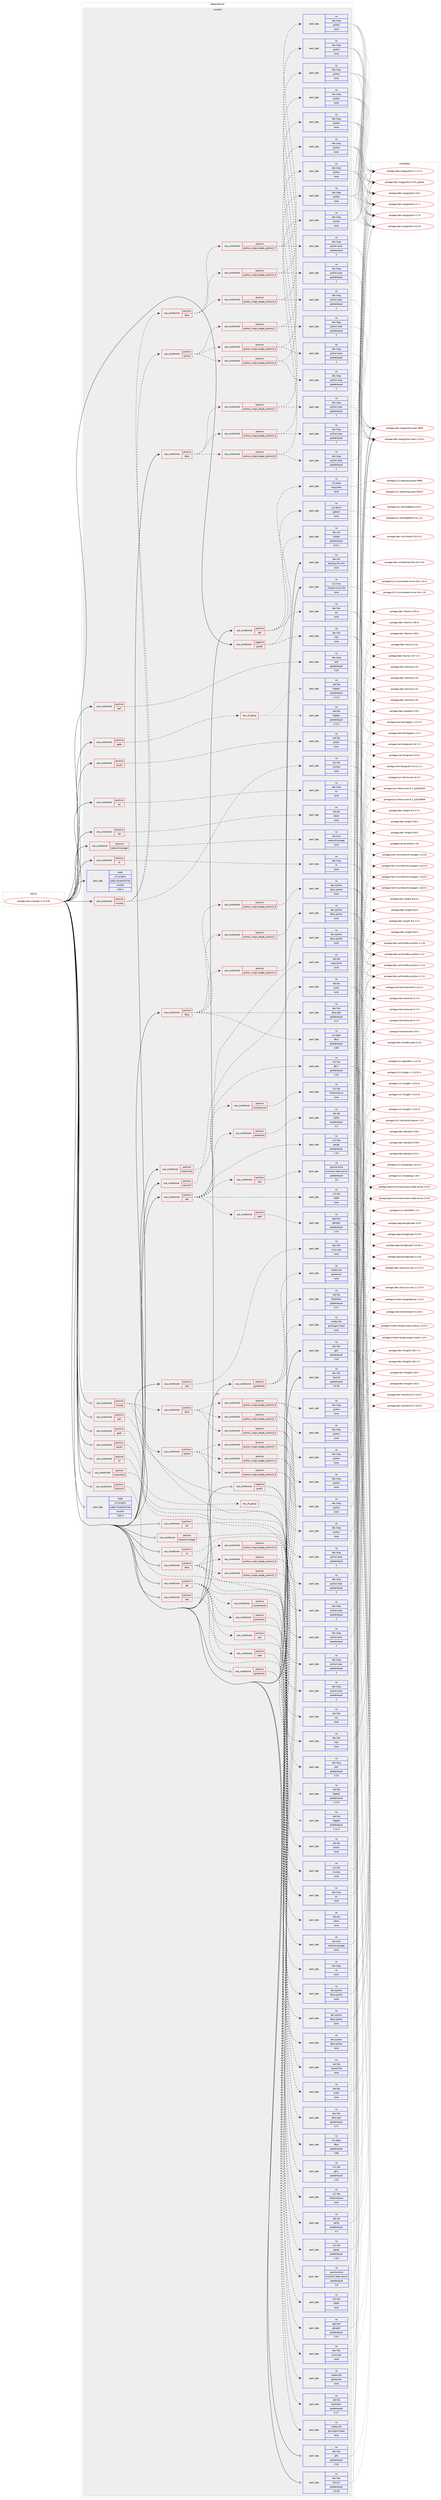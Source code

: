 digraph prolog {

# *************
# Graph options
# *************

newrank=true;
concentrate=true;
compound=true;
graph [rankdir=LR,fontname=Helvetica,fontsize=10,ranksep=1.5];#, ranksep=2.5, nodesep=0.2];
edge  [arrowhead=vee];
node  [fontname=Helvetica,fontsize=10];

# **********
# The ebuild
# **********

subgraph cluster_leftcol {
color=gray;
label=<<i>ebuild</i>>;
id [label="portage://net-im/pidgin-2.13.0-r8", color=red, width=4, href="../net-im/pidgin-2.13.0-r8.svg"];
}

# ****************
# The dependencies
# ****************

subgraph cluster_midcol {
color=gray;
label=<<i>dependencies</i>>;
subgraph cluster_compile {
fillcolor="#eeeeee";
style=filled;
label=<<i>compile</i>>;
subgraph cond6877 {
dependency38087 [label=<<TABLE BORDER="0" CELLBORDER="1" CELLSPACING="0" CELLPADDING="4"><TR><TD ROWSPAN="3" CELLPADDING="10">use_conditional</TD></TR><TR><TD>negative</TD></TR><TR><TD>gnutls</TD></TR></TABLE>>, shape=none, color=red];
subgraph pack30338 {
dependency38088 [label=<<TABLE BORDER="0" CELLBORDER="1" CELLSPACING="0" CELLPADDING="4" WIDTH="220"><TR><TD ROWSPAN="6" CELLPADDING="30">pack_dep</TD></TR><TR><TD WIDTH="110">no</TD></TR><TR><TD>dev-libs</TD></TR><TR><TD>nspr</TD></TR><TR><TD>none</TD></TR><TR><TD></TD></TR></TABLE>>, shape=none, color=blue];
}
dependency38087:e -> dependency38088:w [weight=20,style="dashed",arrowhead="vee"];
subgraph pack30339 {
dependency38089 [label=<<TABLE BORDER="0" CELLBORDER="1" CELLSPACING="0" CELLPADDING="4" WIDTH="220"><TR><TD ROWSPAN="6" CELLPADDING="30">pack_dep</TD></TR><TR><TD WIDTH="110">no</TD></TR><TR><TD>dev-libs</TD></TR><TR><TD>nss</TD></TR><TR><TD>none</TD></TR><TR><TD></TD></TR></TABLE>>, shape=none, color=blue];
}
dependency38087:e -> dependency38089:w [weight=20,style="dashed",arrowhead="vee"];
}
id:e -> dependency38087:w [weight=20,style="solid",arrowhead="vee"];
subgraph cond6878 {
dependency38090 [label=<<TABLE BORDER="0" CELLBORDER="1" CELLSPACING="0" CELLPADDING="4"><TR><TD ROWSPAN="3" CELLPADDING="10">use_conditional</TD></TR><TR><TD>positive</TD></TR><TR><TD>dbus</TD></TR></TABLE>>, shape=none, color=red];
subgraph cond6879 {
dependency38091 [label=<<TABLE BORDER="0" CELLBORDER="1" CELLSPACING="0" CELLPADDING="4"><TR><TD ROWSPAN="3" CELLPADDING="10">use_conditional</TD></TR><TR><TD>positive</TD></TR><TR><TD>python_single_target_python3_6</TD></TR></TABLE>>, shape=none, color=red];
subgraph pack30340 {
dependency38092 [label=<<TABLE BORDER="0" CELLBORDER="1" CELLSPACING="0" CELLPADDING="4" WIDTH="220"><TR><TD ROWSPAN="6" CELLPADDING="30">pack_dep</TD></TR><TR><TD WIDTH="110">no</TD></TR><TR><TD>dev-lang</TD></TR><TR><TD>python</TD></TR><TR><TD>none</TD></TR><TR><TD></TD></TR></TABLE>>, shape=none, color=blue];
}
dependency38091:e -> dependency38092:w [weight=20,style="dashed",arrowhead="vee"];
subgraph pack30341 {
dependency38093 [label=<<TABLE BORDER="0" CELLBORDER="1" CELLSPACING="0" CELLPADDING="4" WIDTH="220"><TR><TD ROWSPAN="6" CELLPADDING="30">pack_dep</TD></TR><TR><TD WIDTH="110">no</TD></TR><TR><TD>dev-lang</TD></TR><TR><TD>python-exec</TD></TR><TR><TD>greaterequal</TD></TR><TR><TD>2</TD></TR></TABLE>>, shape=none, color=blue];
}
dependency38091:e -> dependency38093:w [weight=20,style="dashed",arrowhead="vee"];
}
dependency38090:e -> dependency38091:w [weight=20,style="dashed",arrowhead="vee"];
subgraph cond6880 {
dependency38094 [label=<<TABLE BORDER="0" CELLBORDER="1" CELLSPACING="0" CELLPADDING="4"><TR><TD ROWSPAN="3" CELLPADDING="10">use_conditional</TD></TR><TR><TD>positive</TD></TR><TR><TD>python_single_target_python3_7</TD></TR></TABLE>>, shape=none, color=red];
subgraph pack30342 {
dependency38095 [label=<<TABLE BORDER="0" CELLBORDER="1" CELLSPACING="0" CELLPADDING="4" WIDTH="220"><TR><TD ROWSPAN="6" CELLPADDING="30">pack_dep</TD></TR><TR><TD WIDTH="110">no</TD></TR><TR><TD>dev-lang</TD></TR><TR><TD>python</TD></TR><TR><TD>none</TD></TR><TR><TD></TD></TR></TABLE>>, shape=none, color=blue];
}
dependency38094:e -> dependency38095:w [weight=20,style="dashed",arrowhead="vee"];
subgraph pack30343 {
dependency38096 [label=<<TABLE BORDER="0" CELLBORDER="1" CELLSPACING="0" CELLPADDING="4" WIDTH="220"><TR><TD ROWSPAN="6" CELLPADDING="30">pack_dep</TD></TR><TR><TD WIDTH="110">no</TD></TR><TR><TD>dev-lang</TD></TR><TR><TD>python-exec</TD></TR><TR><TD>greaterequal</TD></TR><TR><TD>2</TD></TR></TABLE>>, shape=none, color=blue];
}
dependency38094:e -> dependency38096:w [weight=20,style="dashed",arrowhead="vee"];
}
dependency38090:e -> dependency38094:w [weight=20,style="dashed",arrowhead="vee"];
subgraph cond6881 {
dependency38097 [label=<<TABLE BORDER="0" CELLBORDER="1" CELLSPACING="0" CELLPADDING="4"><TR><TD ROWSPAN="3" CELLPADDING="10">use_conditional</TD></TR><TR><TD>positive</TD></TR><TR><TD>python_single_target_python3_8</TD></TR></TABLE>>, shape=none, color=red];
subgraph pack30344 {
dependency38098 [label=<<TABLE BORDER="0" CELLBORDER="1" CELLSPACING="0" CELLPADDING="4" WIDTH="220"><TR><TD ROWSPAN="6" CELLPADDING="30">pack_dep</TD></TR><TR><TD WIDTH="110">no</TD></TR><TR><TD>dev-lang</TD></TR><TR><TD>python</TD></TR><TR><TD>none</TD></TR><TR><TD></TD></TR></TABLE>>, shape=none, color=blue];
}
dependency38097:e -> dependency38098:w [weight=20,style="dashed",arrowhead="vee"];
subgraph pack30345 {
dependency38099 [label=<<TABLE BORDER="0" CELLBORDER="1" CELLSPACING="0" CELLPADDING="4" WIDTH="220"><TR><TD ROWSPAN="6" CELLPADDING="30">pack_dep</TD></TR><TR><TD WIDTH="110">no</TD></TR><TR><TD>dev-lang</TD></TR><TR><TD>python-exec</TD></TR><TR><TD>greaterequal</TD></TR><TR><TD>2</TD></TR></TABLE>>, shape=none, color=blue];
}
dependency38097:e -> dependency38099:w [weight=20,style="dashed",arrowhead="vee"];
}
dependency38090:e -> dependency38097:w [weight=20,style="dashed",arrowhead="vee"];
}
id:e -> dependency38090:w [weight=20,style="solid",arrowhead="vee"];
subgraph cond6882 {
dependency38100 [label=<<TABLE BORDER="0" CELLBORDER="1" CELLSPACING="0" CELLPADDING="4"><TR><TD ROWSPAN="3" CELLPADDING="10">use_conditional</TD></TR><TR><TD>positive</TD></TR><TR><TD>dbus</TD></TR></TABLE>>, shape=none, color=red];
subgraph pack30346 {
dependency38101 [label=<<TABLE BORDER="0" CELLBORDER="1" CELLSPACING="0" CELLPADDING="4" WIDTH="220"><TR><TD ROWSPAN="6" CELLPADDING="30">pack_dep</TD></TR><TR><TD WIDTH="110">no</TD></TR><TR><TD>dev-libs</TD></TR><TR><TD>dbus-glib</TD></TR><TR><TD>greaterequal</TD></TR><TR><TD>0.71</TD></TR></TABLE>>, shape=none, color=blue];
}
dependency38100:e -> dependency38101:w [weight=20,style="dashed",arrowhead="vee"];
subgraph pack30347 {
dependency38102 [label=<<TABLE BORDER="0" CELLBORDER="1" CELLSPACING="0" CELLPADDING="4" WIDTH="220"><TR><TD ROWSPAN="6" CELLPADDING="30">pack_dep</TD></TR><TR><TD WIDTH="110">no</TD></TR><TR><TD>sys-apps</TD></TR><TR><TD>dbus</TD></TR><TR><TD>greaterequal</TD></TR><TR><TD>0.90</TD></TR></TABLE>>, shape=none, color=blue];
}
dependency38100:e -> dependency38102:w [weight=20,style="dashed",arrowhead="vee"];
subgraph cond6883 {
dependency38103 [label=<<TABLE BORDER="0" CELLBORDER="1" CELLSPACING="0" CELLPADDING="4"><TR><TD ROWSPAN="3" CELLPADDING="10">use_conditional</TD></TR><TR><TD>positive</TD></TR><TR><TD>python_single_target_python3_6</TD></TR></TABLE>>, shape=none, color=red];
subgraph pack30348 {
dependency38104 [label=<<TABLE BORDER="0" CELLBORDER="1" CELLSPACING="0" CELLPADDING="4" WIDTH="220"><TR><TD ROWSPAN="6" CELLPADDING="30">pack_dep</TD></TR><TR><TD WIDTH="110">no</TD></TR><TR><TD>dev-python</TD></TR><TR><TD>dbus-python</TD></TR><TR><TD>none</TD></TR><TR><TD></TD></TR></TABLE>>, shape=none, color=blue];
}
dependency38103:e -> dependency38104:w [weight=20,style="dashed",arrowhead="vee"];
}
dependency38100:e -> dependency38103:w [weight=20,style="dashed",arrowhead="vee"];
subgraph cond6884 {
dependency38105 [label=<<TABLE BORDER="0" CELLBORDER="1" CELLSPACING="0" CELLPADDING="4"><TR><TD ROWSPAN="3" CELLPADDING="10">use_conditional</TD></TR><TR><TD>positive</TD></TR><TR><TD>python_single_target_python3_7</TD></TR></TABLE>>, shape=none, color=red];
subgraph pack30349 {
dependency38106 [label=<<TABLE BORDER="0" CELLBORDER="1" CELLSPACING="0" CELLPADDING="4" WIDTH="220"><TR><TD ROWSPAN="6" CELLPADDING="30">pack_dep</TD></TR><TR><TD WIDTH="110">no</TD></TR><TR><TD>dev-python</TD></TR><TR><TD>dbus-python</TD></TR><TR><TD>none</TD></TR><TR><TD></TD></TR></TABLE>>, shape=none, color=blue];
}
dependency38105:e -> dependency38106:w [weight=20,style="dashed",arrowhead="vee"];
}
dependency38100:e -> dependency38105:w [weight=20,style="dashed",arrowhead="vee"];
subgraph cond6885 {
dependency38107 [label=<<TABLE BORDER="0" CELLBORDER="1" CELLSPACING="0" CELLPADDING="4"><TR><TD ROWSPAN="3" CELLPADDING="10">use_conditional</TD></TR><TR><TD>positive</TD></TR><TR><TD>python_single_target_python3_8</TD></TR></TABLE>>, shape=none, color=red];
subgraph pack30350 {
dependency38108 [label=<<TABLE BORDER="0" CELLBORDER="1" CELLSPACING="0" CELLPADDING="4" WIDTH="220"><TR><TD ROWSPAN="6" CELLPADDING="30">pack_dep</TD></TR><TR><TD WIDTH="110">no</TD></TR><TR><TD>dev-python</TD></TR><TR><TD>dbus-python</TD></TR><TR><TD>none</TD></TR><TR><TD></TD></TR></TABLE>>, shape=none, color=blue];
}
dependency38107:e -> dependency38108:w [weight=20,style="dashed",arrowhead="vee"];
}
dependency38100:e -> dependency38107:w [weight=20,style="dashed",arrowhead="vee"];
}
id:e -> dependency38100:w [weight=20,style="solid",arrowhead="vee"];
subgraph cond6886 {
dependency38109 [label=<<TABLE BORDER="0" CELLBORDER="1" CELLSPACING="0" CELLPADDING="4"><TR><TD ROWSPAN="3" CELLPADDING="10">use_conditional</TD></TR><TR><TD>positive</TD></TR><TR><TD>gadu</TD></TR></TABLE>>, shape=none, color=red];
subgraph any863 {
dependency38110 [label=<<TABLE BORDER="0" CELLBORDER="1" CELLSPACING="0" CELLPADDING="4"><TR><TD CELLPADDING="10">any_of_group</TD></TR></TABLE>>, shape=none, color=red];subgraph pack30351 {
dependency38111 [label=<<TABLE BORDER="0" CELLBORDER="1" CELLSPACING="0" CELLPADDING="4" WIDTH="220"><TR><TD ROWSPAN="6" CELLPADDING="30">pack_dep</TD></TR><TR><TD WIDTH="110">no</TD></TR><TR><TD>net-libs</TD></TR><TR><TD>libgadu</TD></TR><TR><TD>greaterequal</TD></TR><TR><TD>1.11.0</TD></TR></TABLE>>, shape=none, color=blue];
}
dependency38110:e -> dependency38111:w [weight=20,style="dotted",arrowhead="oinv"];
subgraph pack30352 {
dependency38112 [label=<<TABLE BORDER="0" CELLBORDER="1" CELLSPACING="0" CELLPADDING="4" WIDTH="220"><TR><TD ROWSPAN="6" CELLPADDING="30">pack_dep</TD></TR><TR><TD WIDTH="110">no</TD></TR><TR><TD>net-libs</TD></TR><TR><TD>libgadu</TD></TR><TR><TD>greaterequal</TD></TR><TR><TD>1.11.0</TD></TR></TABLE>>, shape=none, color=blue];
}
dependency38110:e -> dependency38112:w [weight=20,style="dotted",arrowhead="oinv"];
}
dependency38109:e -> dependency38110:w [weight=20,style="dashed",arrowhead="vee"];
}
id:e -> dependency38109:w [weight=20,style="solid",arrowhead="vee"];
subgraph cond6887 {
dependency38113 [label=<<TABLE BORDER="0" CELLBORDER="1" CELLSPACING="0" CELLPADDING="4"><TR><TD ROWSPAN="3" CELLPADDING="10">use_conditional</TD></TR><TR><TD>positive</TD></TR><TR><TD>gnutls</TD></TR></TABLE>>, shape=none, color=red];
subgraph pack30353 {
dependency38114 [label=<<TABLE BORDER="0" CELLBORDER="1" CELLSPACING="0" CELLPADDING="4" WIDTH="220"><TR><TD ROWSPAN="6" CELLPADDING="30">pack_dep</TD></TR><TR><TD WIDTH="110">no</TD></TR><TR><TD>net-libs</TD></TR><TR><TD>gnutls</TD></TR><TR><TD>none</TD></TR><TR><TD></TD></TR></TABLE>>, shape=none, color=blue];
}
dependency38113:e -> dependency38114:w [weight=20,style="dashed",arrowhead="vee"];
}
id:e -> dependency38113:w [weight=20,style="solid",arrowhead="vee"];
subgraph cond6888 {
dependency38115 [label=<<TABLE BORDER="0" CELLBORDER="1" CELLSPACING="0" CELLPADDING="4"><TR><TD ROWSPAN="3" CELLPADDING="10">use_conditional</TD></TR><TR><TD>positive</TD></TR><TR><TD>gstreamer</TD></TR></TABLE>>, shape=none, color=red];
subgraph pack30354 {
dependency38116 [label=<<TABLE BORDER="0" CELLBORDER="1" CELLSPACING="0" CELLPADDING="4" WIDTH="220"><TR><TD ROWSPAN="6" CELLPADDING="30">pack_dep</TD></TR><TR><TD WIDTH="110">no</TD></TR><TR><TD>media-libs</TD></TR><TR><TD>gstreamer</TD></TR><TR><TD>none</TD></TR><TR><TD></TD></TR></TABLE>>, shape=none, color=blue];
}
dependency38115:e -> dependency38116:w [weight=20,style="dashed",arrowhead="vee"];
subgraph pack30355 {
dependency38117 [label=<<TABLE BORDER="0" CELLBORDER="1" CELLSPACING="0" CELLPADDING="4" WIDTH="220"><TR><TD ROWSPAN="6" CELLPADDING="30">pack_dep</TD></TR><TR><TD WIDTH="110">no</TD></TR><TR><TD>media-libs</TD></TR><TR><TD>gst-plugins-base</TD></TR><TR><TD>none</TD></TR><TR><TD></TD></TR></TABLE>>, shape=none, color=blue];
}
dependency38115:e -> dependency38117:w [weight=20,style="dashed",arrowhead="vee"];
subgraph pack30356 {
dependency38118 [label=<<TABLE BORDER="0" CELLBORDER="1" CELLSPACING="0" CELLPADDING="4" WIDTH="220"><TR><TD ROWSPAN="6" CELLPADDING="30">pack_dep</TD></TR><TR><TD WIDTH="110">no</TD></TR><TR><TD>net-libs</TD></TR><TR><TD>farstream</TD></TR><TR><TD>greaterequal</TD></TR><TR><TD>0.2.7</TD></TR></TABLE>>, shape=none, color=blue];
}
dependency38115:e -> dependency38118:w [weight=20,style="dashed",arrowhead="vee"];
}
id:e -> dependency38115:w [weight=20,style="solid",arrowhead="vee"];
subgraph cond6889 {
dependency38119 [label=<<TABLE BORDER="0" CELLBORDER="1" CELLSPACING="0" CELLPADDING="4"><TR><TD ROWSPAN="3" CELLPADDING="10">use_conditional</TD></TR><TR><TD>positive</TD></TR><TR><TD>gtk</TD></TR></TABLE>>, shape=none, color=red];
subgraph pack30357 {
dependency38120 [label=<<TABLE BORDER="0" CELLBORDER="1" CELLSPACING="0" CELLPADDING="4" WIDTH="220"><TR><TD ROWSPAN="6" CELLPADDING="30">pack_dep</TD></TR><TR><TD WIDTH="110">no</TD></TR><TR><TD>x11-base</TD></TR><TR><TD>xorg-proto</TD></TR><TR><TD>none</TD></TR><TR><TD></TD></TR></TABLE>>, shape=none, color=blue];
}
dependency38119:e -> dependency38120:w [weight=20,style="dashed",arrowhead="vee"];
subgraph pack30358 {
dependency38121 [label=<<TABLE BORDER="0" CELLBORDER="1" CELLSPACING="0" CELLPADDING="4" WIDTH="220"><TR><TD ROWSPAN="6" CELLPADDING="30">pack_dep</TD></TR><TR><TD WIDTH="110">no</TD></TR><TR><TD>dev-util</TD></TR><TR><TD>intltool</TD></TR><TR><TD>greaterequal</TD></TR><TR><TD>0.41.1</TD></TR></TABLE>>, shape=none, color=blue];
}
dependency38119:e -> dependency38121:w [weight=20,style="dashed",arrowhead="vee"];
subgraph pack30359 {
dependency38122 [label=<<TABLE BORDER="0" CELLBORDER="1" CELLSPACING="0" CELLPADDING="4" WIDTH="220"><TR><TD ROWSPAN="6" CELLPADDING="30">pack_dep</TD></TR><TR><TD WIDTH="110">no</TD></TR><TR><TD>sys-devel</TD></TR><TR><TD>gettext</TD></TR><TR><TD>none</TD></TR><TR><TD></TD></TR></TABLE>>, shape=none, color=blue];
}
dependency38119:e -> dependency38122:w [weight=20,style="dashed",arrowhead="vee"];
}
id:e -> dependency38119:w [weight=20,style="solid",arrowhead="vee"];
subgraph cond6890 {
dependency38123 [label=<<TABLE BORDER="0" CELLBORDER="1" CELLSPACING="0" CELLPADDING="4"><TR><TD ROWSPAN="3" CELLPADDING="10">use_conditional</TD></TR><TR><TD>positive</TD></TR><TR><TD>gtk</TD></TR></TABLE>>, shape=none, color=red];
subgraph pack30360 {
dependency38124 [label=<<TABLE BORDER="0" CELLBORDER="1" CELLSPACING="0" CELLPADDING="4" WIDTH="220"><TR><TD ROWSPAN="6" CELLPADDING="30">pack_dep</TD></TR><TR><TD WIDTH="110">no</TD></TR><TR><TD>x11-libs</TD></TR><TR><TD>gtk+</TD></TR><TR><TD>greaterequal</TD></TR><TR><TD>2.10</TD></TR></TABLE>>, shape=none, color=blue];
}
dependency38123:e -> dependency38124:w [weight=20,style="dashed",arrowhead="vee"];
subgraph pack30361 {
dependency38125 [label=<<TABLE BORDER="0" CELLBORDER="1" CELLSPACING="0" CELLPADDING="4" WIDTH="220"><TR><TD ROWSPAN="6" CELLPADDING="30">pack_dep</TD></TR><TR><TD WIDTH="110">no</TD></TR><TR><TD>x11-libs</TD></TR><TR><TD>libSM</TD></TR><TR><TD>none</TD></TR><TR><TD></TD></TR></TABLE>>, shape=none, color=blue];
}
dependency38123:e -> dependency38125:w [weight=20,style="dashed",arrowhead="vee"];
subgraph pack30362 {
dependency38126 [label=<<TABLE BORDER="0" CELLBORDER="1" CELLSPACING="0" CELLPADDING="4" WIDTH="220"><TR><TD ROWSPAN="6" CELLPADDING="30">pack_dep</TD></TR><TR><TD WIDTH="110">no</TD></TR><TR><TD>x11-libs</TD></TR><TR><TD>pango</TD></TR><TR><TD>greaterequal</TD></TR><TR><TD>1.4.0</TD></TR></TABLE>>, shape=none, color=blue];
}
dependency38123:e -> dependency38126:w [weight=20,style="dashed",arrowhead="vee"];
subgraph cond6891 {
dependency38127 [label=<<TABLE BORDER="0" CELLBORDER="1" CELLSPACING="0" CELLPADDING="4"><TR><TD ROWSPAN="3" CELLPADDING="10">use_conditional</TD></TR><TR><TD>positive</TD></TR><TR><TD>xscreensaver</TD></TR></TABLE>>, shape=none, color=red];
subgraph pack30363 {
dependency38128 [label=<<TABLE BORDER="0" CELLBORDER="1" CELLSPACING="0" CELLPADDING="4" WIDTH="220"><TR><TD ROWSPAN="6" CELLPADDING="30">pack_dep</TD></TR><TR><TD WIDTH="110">no</TD></TR><TR><TD>x11-libs</TD></TR><TR><TD>libXScrnSaver</TD></TR><TR><TD>none</TD></TR><TR><TD></TD></TR></TABLE>>, shape=none, color=blue];
}
dependency38127:e -> dependency38128:w [weight=20,style="dashed",arrowhead="vee"];
}
dependency38123:e -> dependency38127:w [weight=20,style="dashed",arrowhead="vee"];
subgraph cond6892 {
dependency38129 [label=<<TABLE BORDER="0" CELLBORDER="1" CELLSPACING="0" CELLPADDING="4"><TR><TD ROWSPAN="3" CELLPADDING="10">use_conditional</TD></TR><TR><TD>positive</TD></TR><TR><TD>spell</TD></TR></TABLE>>, shape=none, color=red];
subgraph pack30364 {
dependency38130 [label=<<TABLE BORDER="0" CELLBORDER="1" CELLSPACING="0" CELLPADDING="4" WIDTH="220"><TR><TD ROWSPAN="6" CELLPADDING="30">pack_dep</TD></TR><TR><TD WIDTH="110">no</TD></TR><TR><TD>app-text</TD></TR><TR><TD>gtkspell</TD></TR><TR><TD>greaterequal</TD></TR><TR><TD>2.0.2</TD></TR></TABLE>>, shape=none, color=blue];
}
dependency38129:e -> dependency38130:w [weight=20,style="dashed",arrowhead="vee"];
}
dependency38123:e -> dependency38129:w [weight=20,style="dashed",arrowhead="vee"];
subgraph cond6893 {
dependency38131 [label=<<TABLE BORDER="0" CELLBORDER="1" CELLSPACING="0" CELLPADDING="4"><TR><TD ROWSPAN="3" CELLPADDING="10">use_conditional</TD></TR><TR><TD>positive</TD></TR><TR><TD>eds</TD></TR></TABLE>>, shape=none, color=red];
subgraph pack30365 {
dependency38132 [label=<<TABLE BORDER="0" CELLBORDER="1" CELLSPACING="0" CELLPADDING="4" WIDTH="220"><TR><TD ROWSPAN="6" CELLPADDING="30">pack_dep</TD></TR><TR><TD WIDTH="110">no</TD></TR><TR><TD>gnome-extra</TD></TR><TR><TD>evolution-data-server</TD></TR><TR><TD>greaterequal</TD></TR><TR><TD>3.6</TD></TR></TABLE>>, shape=none, color=blue];
}
dependency38131:e -> dependency38132:w [weight=20,style="dashed",arrowhead="vee"];
}
dependency38123:e -> dependency38131:w [weight=20,style="dashed",arrowhead="vee"];
subgraph cond6894 {
dependency38133 [label=<<TABLE BORDER="0" CELLBORDER="1" CELLSPACING="0" CELLPADDING="4"><TR><TD ROWSPAN="3" CELLPADDING="10">use_conditional</TD></TR><TR><TD>positive</TD></TR><TR><TD>prediction</TD></TR></TABLE>>, shape=none, color=red];
subgraph pack30366 {
dependency38134 [label=<<TABLE BORDER="0" CELLBORDER="1" CELLSPACING="0" CELLPADDING="4" WIDTH="220"><TR><TD ROWSPAN="6" CELLPADDING="30">pack_dep</TD></TR><TR><TD WIDTH="110">no</TD></TR><TR><TD>dev-db</TD></TR><TR><TD>sqlite</TD></TR><TR><TD>greaterequal</TD></TR><TR><TD>3.3</TD></TR></TABLE>>, shape=none, color=blue];
}
dependency38133:e -> dependency38134:w [weight=20,style="dashed",arrowhead="vee"];
}
dependency38123:e -> dependency38133:w [weight=20,style="dashed",arrowhead="vee"];
}
id:e -> dependency38123:w [weight=20,style="solid",arrowhead="vee"];
subgraph cond6895 {
dependency38135 [label=<<TABLE BORDER="0" CELLBORDER="1" CELLSPACING="0" CELLPADDING="4"><TR><TD ROWSPAN="3" CELLPADDING="10">use_conditional</TD></TR><TR><TD>positive</TD></TR><TR><TD>idn</TD></TR></TABLE>>, shape=none, color=red];
subgraph pack30367 {
dependency38136 [label=<<TABLE BORDER="0" CELLBORDER="1" CELLSPACING="0" CELLPADDING="4" WIDTH="220"><TR><TD ROWSPAN="6" CELLPADDING="30">pack_dep</TD></TR><TR><TD WIDTH="110">no</TD></TR><TR><TD>net-dns</TD></TR><TR><TD>libidn</TD></TR><TR><TD>none</TD></TR><TR><TD></TD></TR></TABLE>>, shape=none, color=blue];
}
dependency38135:e -> dependency38136:w [weight=20,style="dashed",arrowhead="vee"];
}
id:e -> dependency38135:w [weight=20,style="solid",arrowhead="vee"];
subgraph cond6896 {
dependency38137 [label=<<TABLE BORDER="0" CELLBORDER="1" CELLSPACING="0" CELLPADDING="4"><TR><TD ROWSPAN="3" CELLPADDING="10">use_conditional</TD></TR><TR><TD>positive</TD></TR><TR><TD>meanwhile</TD></TR></TABLE>>, shape=none, color=red];
subgraph pack30368 {
dependency38138 [label=<<TABLE BORDER="0" CELLBORDER="1" CELLSPACING="0" CELLPADDING="4" WIDTH="220"><TR><TD ROWSPAN="6" CELLPADDING="30">pack_dep</TD></TR><TR><TD WIDTH="110">no</TD></TR><TR><TD>net-libs</TD></TR><TR><TD>meanwhile</TD></TR><TR><TD>none</TD></TR><TR><TD></TD></TR></TABLE>>, shape=none, color=blue];
}
dependency38137:e -> dependency38138:w [weight=20,style="dashed",arrowhead="vee"];
}
id:e -> dependency38137:w [weight=20,style="solid",arrowhead="vee"];
subgraph cond6897 {
dependency38139 [label=<<TABLE BORDER="0" CELLBORDER="1" CELLSPACING="0" CELLPADDING="4"><TR><TD ROWSPAN="3" CELLPADDING="10">use_conditional</TD></TR><TR><TD>positive</TD></TR><TR><TD>ncurses</TD></TR></TABLE>>, shape=none, color=red];
subgraph pack30369 {
dependency38140 [label=<<TABLE BORDER="0" CELLBORDER="1" CELLSPACING="0" CELLPADDING="4" WIDTH="220"><TR><TD ROWSPAN="6" CELLPADDING="30">pack_dep</TD></TR><TR><TD WIDTH="110">no</TD></TR><TR><TD>sys-libs</TD></TR><TR><TD>ncurses</TD></TR><TR><TD>none</TD></TR><TR><TD></TD></TR></TABLE>>, shape=none, color=blue];
}
dependency38139:e -> dependency38140:w [weight=20,style="dashed",arrowhead="vee"];
subgraph cond6898 {
dependency38141 [label=<<TABLE BORDER="0" CELLBORDER="1" CELLSPACING="0" CELLPADDING="4"><TR><TD ROWSPAN="3" CELLPADDING="10">use_conditional</TD></TR><TR><TD>positive</TD></TR><TR><TD>dbus</TD></TR></TABLE>>, shape=none, color=red];
subgraph cond6899 {
dependency38142 [label=<<TABLE BORDER="0" CELLBORDER="1" CELLSPACING="0" CELLPADDING="4"><TR><TD ROWSPAN="3" CELLPADDING="10">use_conditional</TD></TR><TR><TD>positive</TD></TR><TR><TD>python_single_target_python3_6</TD></TR></TABLE>>, shape=none, color=red];
subgraph pack30370 {
dependency38143 [label=<<TABLE BORDER="0" CELLBORDER="1" CELLSPACING="0" CELLPADDING="4" WIDTH="220"><TR><TD ROWSPAN="6" CELLPADDING="30">pack_dep</TD></TR><TR><TD WIDTH="110">no</TD></TR><TR><TD>dev-lang</TD></TR><TR><TD>python</TD></TR><TR><TD>none</TD></TR><TR><TD></TD></TR></TABLE>>, shape=none, color=blue];
}
dependency38142:e -> dependency38143:w [weight=20,style="dashed",arrowhead="vee"];
subgraph pack30371 {
dependency38144 [label=<<TABLE BORDER="0" CELLBORDER="1" CELLSPACING="0" CELLPADDING="4" WIDTH="220"><TR><TD ROWSPAN="6" CELLPADDING="30">pack_dep</TD></TR><TR><TD WIDTH="110">no</TD></TR><TR><TD>dev-lang</TD></TR><TR><TD>python-exec</TD></TR><TR><TD>greaterequal</TD></TR><TR><TD>2</TD></TR></TABLE>>, shape=none, color=blue];
}
dependency38142:e -> dependency38144:w [weight=20,style="dashed",arrowhead="vee"];
}
dependency38141:e -> dependency38142:w [weight=20,style="dashed",arrowhead="vee"];
subgraph cond6900 {
dependency38145 [label=<<TABLE BORDER="0" CELLBORDER="1" CELLSPACING="0" CELLPADDING="4"><TR><TD ROWSPAN="3" CELLPADDING="10">use_conditional</TD></TR><TR><TD>positive</TD></TR><TR><TD>python_single_target_python3_7</TD></TR></TABLE>>, shape=none, color=red];
subgraph pack30372 {
dependency38146 [label=<<TABLE BORDER="0" CELLBORDER="1" CELLSPACING="0" CELLPADDING="4" WIDTH="220"><TR><TD ROWSPAN="6" CELLPADDING="30">pack_dep</TD></TR><TR><TD WIDTH="110">no</TD></TR><TR><TD>dev-lang</TD></TR><TR><TD>python</TD></TR><TR><TD>none</TD></TR><TR><TD></TD></TR></TABLE>>, shape=none, color=blue];
}
dependency38145:e -> dependency38146:w [weight=20,style="dashed",arrowhead="vee"];
subgraph pack30373 {
dependency38147 [label=<<TABLE BORDER="0" CELLBORDER="1" CELLSPACING="0" CELLPADDING="4" WIDTH="220"><TR><TD ROWSPAN="6" CELLPADDING="30">pack_dep</TD></TR><TR><TD WIDTH="110">no</TD></TR><TR><TD>dev-lang</TD></TR><TR><TD>python-exec</TD></TR><TR><TD>greaterequal</TD></TR><TR><TD>2</TD></TR></TABLE>>, shape=none, color=blue];
}
dependency38145:e -> dependency38147:w [weight=20,style="dashed",arrowhead="vee"];
}
dependency38141:e -> dependency38145:w [weight=20,style="dashed",arrowhead="vee"];
subgraph cond6901 {
dependency38148 [label=<<TABLE BORDER="0" CELLBORDER="1" CELLSPACING="0" CELLPADDING="4"><TR><TD ROWSPAN="3" CELLPADDING="10">use_conditional</TD></TR><TR><TD>positive</TD></TR><TR><TD>python_single_target_python3_8</TD></TR></TABLE>>, shape=none, color=red];
subgraph pack30374 {
dependency38149 [label=<<TABLE BORDER="0" CELLBORDER="1" CELLSPACING="0" CELLPADDING="4" WIDTH="220"><TR><TD ROWSPAN="6" CELLPADDING="30">pack_dep</TD></TR><TR><TD WIDTH="110">no</TD></TR><TR><TD>dev-lang</TD></TR><TR><TD>python</TD></TR><TR><TD>none</TD></TR><TR><TD></TD></TR></TABLE>>, shape=none, color=blue];
}
dependency38148:e -> dependency38149:w [weight=20,style="dashed",arrowhead="vee"];
subgraph pack30375 {
dependency38150 [label=<<TABLE BORDER="0" CELLBORDER="1" CELLSPACING="0" CELLPADDING="4" WIDTH="220"><TR><TD ROWSPAN="6" CELLPADDING="30">pack_dep</TD></TR><TR><TD WIDTH="110">no</TD></TR><TR><TD>dev-lang</TD></TR><TR><TD>python-exec</TD></TR><TR><TD>greaterequal</TD></TR><TR><TD>2</TD></TR></TABLE>>, shape=none, color=blue];
}
dependency38148:e -> dependency38150:w [weight=20,style="dashed",arrowhead="vee"];
}
dependency38141:e -> dependency38148:w [weight=20,style="dashed",arrowhead="vee"];
}
dependency38139:e -> dependency38141:w [weight=20,style="dashed",arrowhead="vee"];
subgraph cond6902 {
dependency38151 [label=<<TABLE BORDER="0" CELLBORDER="1" CELLSPACING="0" CELLPADDING="4"><TR><TD ROWSPAN="3" CELLPADDING="10">use_conditional</TD></TR><TR><TD>positive</TD></TR><TR><TD>python</TD></TR></TABLE>>, shape=none, color=red];
subgraph cond6903 {
dependency38152 [label=<<TABLE BORDER="0" CELLBORDER="1" CELLSPACING="0" CELLPADDING="4"><TR><TD ROWSPAN="3" CELLPADDING="10">use_conditional</TD></TR><TR><TD>positive</TD></TR><TR><TD>python_single_target_python3_6</TD></TR></TABLE>>, shape=none, color=red];
subgraph pack30376 {
dependency38153 [label=<<TABLE BORDER="0" CELLBORDER="1" CELLSPACING="0" CELLPADDING="4" WIDTH="220"><TR><TD ROWSPAN="6" CELLPADDING="30">pack_dep</TD></TR><TR><TD WIDTH="110">no</TD></TR><TR><TD>dev-lang</TD></TR><TR><TD>python</TD></TR><TR><TD>none</TD></TR><TR><TD></TD></TR></TABLE>>, shape=none, color=blue];
}
dependency38152:e -> dependency38153:w [weight=20,style="dashed",arrowhead="vee"];
subgraph pack30377 {
dependency38154 [label=<<TABLE BORDER="0" CELLBORDER="1" CELLSPACING="0" CELLPADDING="4" WIDTH="220"><TR><TD ROWSPAN="6" CELLPADDING="30">pack_dep</TD></TR><TR><TD WIDTH="110">no</TD></TR><TR><TD>dev-lang</TD></TR><TR><TD>python-exec</TD></TR><TR><TD>greaterequal</TD></TR><TR><TD>2</TD></TR></TABLE>>, shape=none, color=blue];
}
dependency38152:e -> dependency38154:w [weight=20,style="dashed",arrowhead="vee"];
}
dependency38151:e -> dependency38152:w [weight=20,style="dashed",arrowhead="vee"];
subgraph cond6904 {
dependency38155 [label=<<TABLE BORDER="0" CELLBORDER="1" CELLSPACING="0" CELLPADDING="4"><TR><TD ROWSPAN="3" CELLPADDING="10">use_conditional</TD></TR><TR><TD>positive</TD></TR><TR><TD>python_single_target_python3_7</TD></TR></TABLE>>, shape=none, color=red];
subgraph pack30378 {
dependency38156 [label=<<TABLE BORDER="0" CELLBORDER="1" CELLSPACING="0" CELLPADDING="4" WIDTH="220"><TR><TD ROWSPAN="6" CELLPADDING="30">pack_dep</TD></TR><TR><TD WIDTH="110">no</TD></TR><TR><TD>dev-lang</TD></TR><TR><TD>python</TD></TR><TR><TD>none</TD></TR><TR><TD></TD></TR></TABLE>>, shape=none, color=blue];
}
dependency38155:e -> dependency38156:w [weight=20,style="dashed",arrowhead="vee"];
subgraph pack30379 {
dependency38157 [label=<<TABLE BORDER="0" CELLBORDER="1" CELLSPACING="0" CELLPADDING="4" WIDTH="220"><TR><TD ROWSPAN="6" CELLPADDING="30">pack_dep</TD></TR><TR><TD WIDTH="110">no</TD></TR><TR><TD>dev-lang</TD></TR><TR><TD>python-exec</TD></TR><TR><TD>greaterequal</TD></TR><TR><TD>2</TD></TR></TABLE>>, shape=none, color=blue];
}
dependency38155:e -> dependency38157:w [weight=20,style="dashed",arrowhead="vee"];
}
dependency38151:e -> dependency38155:w [weight=20,style="dashed",arrowhead="vee"];
subgraph cond6905 {
dependency38158 [label=<<TABLE BORDER="0" CELLBORDER="1" CELLSPACING="0" CELLPADDING="4"><TR><TD ROWSPAN="3" CELLPADDING="10">use_conditional</TD></TR><TR><TD>positive</TD></TR><TR><TD>python_single_target_python3_8</TD></TR></TABLE>>, shape=none, color=red];
subgraph pack30380 {
dependency38159 [label=<<TABLE BORDER="0" CELLBORDER="1" CELLSPACING="0" CELLPADDING="4" WIDTH="220"><TR><TD ROWSPAN="6" CELLPADDING="30">pack_dep</TD></TR><TR><TD WIDTH="110">no</TD></TR><TR><TD>dev-lang</TD></TR><TR><TD>python</TD></TR><TR><TD>none</TD></TR><TR><TD></TD></TR></TABLE>>, shape=none, color=blue];
}
dependency38158:e -> dependency38159:w [weight=20,style="dashed",arrowhead="vee"];
subgraph pack30381 {
dependency38160 [label=<<TABLE BORDER="0" CELLBORDER="1" CELLSPACING="0" CELLPADDING="4" WIDTH="220"><TR><TD ROWSPAN="6" CELLPADDING="30">pack_dep</TD></TR><TR><TD WIDTH="110">no</TD></TR><TR><TD>dev-lang</TD></TR><TR><TD>python-exec</TD></TR><TR><TD>greaterequal</TD></TR><TR><TD>2</TD></TR></TABLE>>, shape=none, color=blue];
}
dependency38158:e -> dependency38160:w [weight=20,style="dashed",arrowhead="vee"];
}
dependency38151:e -> dependency38158:w [weight=20,style="dashed",arrowhead="vee"];
}
dependency38139:e -> dependency38151:w [weight=20,style="dashed",arrowhead="vee"];
}
id:e -> dependency38139:w [weight=20,style="solid",arrowhead="vee"];
subgraph cond6906 {
dependency38161 [label=<<TABLE BORDER="0" CELLBORDER="1" CELLSPACING="0" CELLPADDING="4"><TR><TD ROWSPAN="3" CELLPADDING="10">use_conditional</TD></TR><TR><TD>positive</TD></TR><TR><TD>networkmanager</TD></TR></TABLE>>, shape=none, color=red];
subgraph pack30382 {
dependency38162 [label=<<TABLE BORDER="0" CELLBORDER="1" CELLSPACING="0" CELLPADDING="4" WIDTH="220"><TR><TD ROWSPAN="6" CELLPADDING="30">pack_dep</TD></TR><TR><TD WIDTH="110">no</TD></TR><TR><TD>net-misc</TD></TR><TR><TD>networkmanager</TD></TR><TR><TD>none</TD></TR><TR><TD></TD></TR></TABLE>>, shape=none, color=blue];
}
dependency38161:e -> dependency38162:w [weight=20,style="dashed",arrowhead="vee"];
}
id:e -> dependency38161:w [weight=20,style="solid",arrowhead="vee"];
subgraph cond6907 {
dependency38163 [label=<<TABLE BORDER="0" CELLBORDER="1" CELLSPACING="0" CELLPADDING="4"><TR><TD ROWSPAN="3" CELLPADDING="10">use_conditional</TD></TR><TR><TD>positive</TD></TR><TR><TD>perl</TD></TR></TABLE>>, shape=none, color=red];
subgraph pack30383 {
dependency38164 [label=<<TABLE BORDER="0" CELLBORDER="1" CELLSPACING="0" CELLPADDING="4" WIDTH="220"><TR><TD ROWSPAN="6" CELLPADDING="30">pack_dep</TD></TR><TR><TD WIDTH="110">no</TD></TR><TR><TD>dev-lang</TD></TR><TR><TD>perl</TD></TR><TR><TD>greaterequal</TD></TR><TR><TD>5.16</TD></TR></TABLE>>, shape=none, color=blue];
}
dependency38163:e -> dependency38164:w [weight=20,style="dashed",arrowhead="vee"];
}
id:e -> dependency38163:w [weight=20,style="solid",arrowhead="vee"];
subgraph cond6908 {
dependency38165 [label=<<TABLE BORDER="0" CELLBORDER="1" CELLSPACING="0" CELLPADDING="4"><TR><TD ROWSPAN="3" CELLPADDING="10">use_conditional</TD></TR><TR><TD>positive</TD></TR><TR><TD>sasl</TD></TR></TABLE>>, shape=none, color=red];
subgraph pack30384 {
dependency38166 [label=<<TABLE BORDER="0" CELLBORDER="1" CELLSPACING="0" CELLPADDING="4" WIDTH="220"><TR><TD ROWSPAN="6" CELLPADDING="30">pack_dep</TD></TR><TR><TD WIDTH="110">no</TD></TR><TR><TD>dev-libs</TD></TR><TR><TD>cyrus-sasl</TD></TR><TR><TD>none</TD></TR><TR><TD></TD></TR></TABLE>>, shape=none, color=blue];
}
dependency38165:e -> dependency38166:w [weight=20,style="dashed",arrowhead="vee"];
}
id:e -> dependency38165:w [weight=20,style="solid",arrowhead="vee"];
subgraph cond6909 {
dependency38167 [label=<<TABLE BORDER="0" CELLBORDER="1" CELLSPACING="0" CELLPADDING="4"><TR><TD ROWSPAN="3" CELLPADDING="10">use_conditional</TD></TR><TR><TD>positive</TD></TR><TR><TD>tcl</TD></TR></TABLE>>, shape=none, color=red];
subgraph pack30385 {
dependency38168 [label=<<TABLE BORDER="0" CELLBORDER="1" CELLSPACING="0" CELLPADDING="4" WIDTH="220"><TR><TD ROWSPAN="6" CELLPADDING="30">pack_dep</TD></TR><TR><TD WIDTH="110">no</TD></TR><TR><TD>dev-lang</TD></TR><TR><TD>tcl</TD></TR><TR><TD>none</TD></TR><TR><TD></TD></TR></TABLE>>, shape=none, color=blue];
}
dependency38167:e -> dependency38168:w [weight=20,style="dashed",arrowhead="vee"];
}
id:e -> dependency38167:w [weight=20,style="solid",arrowhead="vee"];
subgraph cond6910 {
dependency38169 [label=<<TABLE BORDER="0" CELLBORDER="1" CELLSPACING="0" CELLPADDING="4"><TR><TD ROWSPAN="3" CELLPADDING="10">use_conditional</TD></TR><TR><TD>positive</TD></TR><TR><TD>tk</TD></TR></TABLE>>, shape=none, color=red];
subgraph pack30386 {
dependency38170 [label=<<TABLE BORDER="0" CELLBORDER="1" CELLSPACING="0" CELLPADDING="4" WIDTH="220"><TR><TD ROWSPAN="6" CELLPADDING="30">pack_dep</TD></TR><TR><TD WIDTH="110">no</TD></TR><TR><TD>dev-lang</TD></TR><TR><TD>tk</TD></TR><TR><TD>none</TD></TR><TR><TD></TD></TR></TABLE>>, shape=none, color=blue];
}
dependency38169:e -> dependency38170:w [weight=20,style="dashed",arrowhead="vee"];
}
id:e -> dependency38169:w [weight=20,style="solid",arrowhead="vee"];
subgraph cond6911 {
dependency38171 [label=<<TABLE BORDER="0" CELLBORDER="1" CELLSPACING="0" CELLPADDING="4"><TR><TD ROWSPAN="3" CELLPADDING="10">use_conditional</TD></TR><TR><TD>positive</TD></TR><TR><TD>zeroconf</TD></TR></TABLE>>, shape=none, color=red];
subgraph pack30387 {
dependency38172 [label=<<TABLE BORDER="0" CELLBORDER="1" CELLSPACING="0" CELLPADDING="4" WIDTH="220"><TR><TD ROWSPAN="6" CELLPADDING="30">pack_dep</TD></TR><TR><TD WIDTH="110">no</TD></TR><TR><TD>net-dns</TD></TR><TR><TD>avahi</TD></TR><TR><TD>none</TD></TR><TR><TD></TD></TR></TABLE>>, shape=none, color=blue];
}
dependency38171:e -> dependency38172:w [weight=20,style="dashed",arrowhead="vee"];
}
id:e -> dependency38171:w [weight=20,style="solid",arrowhead="vee"];
subgraph pack30388 {
dependency38173 [label=<<TABLE BORDER="0" CELLBORDER="1" CELLSPACING="0" CELLPADDING="4" WIDTH="220"><TR><TD ROWSPAN="6" CELLPADDING="30">pack_dep</TD></TR><TR><TD WIDTH="110">no</TD></TR><TR><TD>dev-libs</TD></TR><TR><TD>glib</TD></TR><TR><TD>greaterequal</TD></TR><TR><TD>2.16</TD></TR></TABLE>>, shape=none, color=blue];
}
id:e -> dependency38173:w [weight=20,style="solid",arrowhead="vee"];
subgraph pack30389 {
dependency38174 [label=<<TABLE BORDER="0" CELLBORDER="1" CELLSPACING="0" CELLPADDING="4" WIDTH="220"><TR><TD ROWSPAN="6" CELLPADDING="30">pack_dep</TD></TR><TR><TD WIDTH="110">no</TD></TR><TR><TD>dev-libs</TD></TR><TR><TD>libxml2</TD></TR><TR><TD>greaterequal</TD></TR><TR><TD>2.6.18</TD></TR></TABLE>>, shape=none, color=blue];
}
id:e -> dependency38174:w [weight=20,style="solid",arrowhead="vee"];
subgraph pack30390 {
dependency38175 [label=<<TABLE BORDER="0" CELLBORDER="1" CELLSPACING="0" CELLPADDING="4" WIDTH="220"><TR><TD ROWSPAN="6" CELLPADDING="30">pack_dep</TD></TR><TR><TD WIDTH="110">no</TD></TR><TR><TD>dev-util</TD></TR><TR><TD>desktop-file-utils</TD></TR><TR><TD>none</TD></TR><TR><TD></TD></TR></TABLE>>, shape=none, color=blue];
}
id:e -> dependency38175:w [weight=20,style="solid",arrowhead="vee"];
subgraph pack30391 {
dependency38176 [label=<<TABLE BORDER="0" CELLBORDER="1" CELLSPACING="0" CELLPADDING="4" WIDTH="220"><TR><TD ROWSPAN="6" CELLPADDING="30">pack_dep</TD></TR><TR><TD WIDTH="110">no</TD></TR><TR><TD>x11-misc</TD></TR><TR><TD>shared-mime-info</TD></TR><TR><TD>none</TD></TR><TR><TD></TD></TR></TABLE>>, shape=none, color=blue];
}
id:e -> dependency38176:w [weight=20,style="solid",arrowhead="vee"];
subgraph pack30392 {
dependency38177 [label=<<TABLE BORDER="0" CELLBORDER="1" CELLSPACING="0" CELLPADDING="4" WIDTH="220"><TR><TD ROWSPAN="6" CELLPADDING="30">pack_dep</TD></TR><TR><TD WIDTH="110">weak</TD></TR><TR><TD>x11-plugins</TD></TR><TR><TD>pidgin-facebookchat</TD></TR><TR><TD>smaller</TD></TR><TR><TD>1.69-r1</TD></TR></TABLE>>, shape=none, color=blue];
}
id:e -> dependency38177:w [weight=20,style="solid",arrowhead="vee"];
}
subgraph cluster_compileandrun {
fillcolor="#eeeeee";
style=filled;
label=<<i>compile and run</i>>;
}
subgraph cluster_run {
fillcolor="#eeeeee";
style=filled;
label=<<i>run</i>>;
subgraph cond6912 {
dependency38178 [label=<<TABLE BORDER="0" CELLBORDER="1" CELLSPACING="0" CELLPADDING="4"><TR><TD ROWSPAN="3" CELLPADDING="10">use_conditional</TD></TR><TR><TD>negative</TD></TR><TR><TD>gnutls</TD></TR></TABLE>>, shape=none, color=red];
subgraph pack30393 {
dependency38179 [label=<<TABLE BORDER="0" CELLBORDER="1" CELLSPACING="0" CELLPADDING="4" WIDTH="220"><TR><TD ROWSPAN="6" CELLPADDING="30">pack_dep</TD></TR><TR><TD WIDTH="110">no</TD></TR><TR><TD>dev-libs</TD></TR><TR><TD>nspr</TD></TR><TR><TD>none</TD></TR><TR><TD></TD></TR></TABLE>>, shape=none, color=blue];
}
dependency38178:e -> dependency38179:w [weight=20,style="dashed",arrowhead="vee"];
subgraph pack30394 {
dependency38180 [label=<<TABLE BORDER="0" CELLBORDER="1" CELLSPACING="0" CELLPADDING="4" WIDTH="220"><TR><TD ROWSPAN="6" CELLPADDING="30">pack_dep</TD></TR><TR><TD WIDTH="110">no</TD></TR><TR><TD>dev-libs</TD></TR><TR><TD>nss</TD></TR><TR><TD>none</TD></TR><TR><TD></TD></TR></TABLE>>, shape=none, color=blue];
}
dependency38178:e -> dependency38180:w [weight=20,style="dashed",arrowhead="vee"];
}
id:e -> dependency38178:w [weight=20,style="solid",arrowhead="odot"];
subgraph cond6913 {
dependency38181 [label=<<TABLE BORDER="0" CELLBORDER="1" CELLSPACING="0" CELLPADDING="4"><TR><TD ROWSPAN="3" CELLPADDING="10">use_conditional</TD></TR><TR><TD>positive</TD></TR><TR><TD>dbus</TD></TR></TABLE>>, shape=none, color=red];
subgraph pack30395 {
dependency38182 [label=<<TABLE BORDER="0" CELLBORDER="1" CELLSPACING="0" CELLPADDING="4" WIDTH="220"><TR><TD ROWSPAN="6" CELLPADDING="30">pack_dep</TD></TR><TR><TD WIDTH="110">no</TD></TR><TR><TD>dev-libs</TD></TR><TR><TD>dbus-glib</TD></TR><TR><TD>greaterequal</TD></TR><TR><TD>0.71</TD></TR></TABLE>>, shape=none, color=blue];
}
dependency38181:e -> dependency38182:w [weight=20,style="dashed",arrowhead="vee"];
subgraph pack30396 {
dependency38183 [label=<<TABLE BORDER="0" CELLBORDER="1" CELLSPACING="0" CELLPADDING="4" WIDTH="220"><TR><TD ROWSPAN="6" CELLPADDING="30">pack_dep</TD></TR><TR><TD WIDTH="110">no</TD></TR><TR><TD>sys-apps</TD></TR><TR><TD>dbus</TD></TR><TR><TD>greaterequal</TD></TR><TR><TD>0.90</TD></TR></TABLE>>, shape=none, color=blue];
}
dependency38181:e -> dependency38183:w [weight=20,style="dashed",arrowhead="vee"];
subgraph cond6914 {
dependency38184 [label=<<TABLE BORDER="0" CELLBORDER="1" CELLSPACING="0" CELLPADDING="4"><TR><TD ROWSPAN="3" CELLPADDING="10">use_conditional</TD></TR><TR><TD>positive</TD></TR><TR><TD>python_single_target_python3_6</TD></TR></TABLE>>, shape=none, color=red];
subgraph pack30397 {
dependency38185 [label=<<TABLE BORDER="0" CELLBORDER="1" CELLSPACING="0" CELLPADDING="4" WIDTH="220"><TR><TD ROWSPAN="6" CELLPADDING="30">pack_dep</TD></TR><TR><TD WIDTH="110">no</TD></TR><TR><TD>dev-python</TD></TR><TR><TD>dbus-python</TD></TR><TR><TD>none</TD></TR><TR><TD></TD></TR></TABLE>>, shape=none, color=blue];
}
dependency38184:e -> dependency38185:w [weight=20,style="dashed",arrowhead="vee"];
}
dependency38181:e -> dependency38184:w [weight=20,style="dashed",arrowhead="vee"];
subgraph cond6915 {
dependency38186 [label=<<TABLE BORDER="0" CELLBORDER="1" CELLSPACING="0" CELLPADDING="4"><TR><TD ROWSPAN="3" CELLPADDING="10">use_conditional</TD></TR><TR><TD>positive</TD></TR><TR><TD>python_single_target_python3_7</TD></TR></TABLE>>, shape=none, color=red];
subgraph pack30398 {
dependency38187 [label=<<TABLE BORDER="0" CELLBORDER="1" CELLSPACING="0" CELLPADDING="4" WIDTH="220"><TR><TD ROWSPAN="6" CELLPADDING="30">pack_dep</TD></TR><TR><TD WIDTH="110">no</TD></TR><TR><TD>dev-python</TD></TR><TR><TD>dbus-python</TD></TR><TR><TD>none</TD></TR><TR><TD></TD></TR></TABLE>>, shape=none, color=blue];
}
dependency38186:e -> dependency38187:w [weight=20,style="dashed",arrowhead="vee"];
}
dependency38181:e -> dependency38186:w [weight=20,style="dashed",arrowhead="vee"];
subgraph cond6916 {
dependency38188 [label=<<TABLE BORDER="0" CELLBORDER="1" CELLSPACING="0" CELLPADDING="4"><TR><TD ROWSPAN="3" CELLPADDING="10">use_conditional</TD></TR><TR><TD>positive</TD></TR><TR><TD>python_single_target_python3_8</TD></TR></TABLE>>, shape=none, color=red];
subgraph pack30399 {
dependency38189 [label=<<TABLE BORDER="0" CELLBORDER="1" CELLSPACING="0" CELLPADDING="4" WIDTH="220"><TR><TD ROWSPAN="6" CELLPADDING="30">pack_dep</TD></TR><TR><TD WIDTH="110">no</TD></TR><TR><TD>dev-python</TD></TR><TR><TD>dbus-python</TD></TR><TR><TD>none</TD></TR><TR><TD></TD></TR></TABLE>>, shape=none, color=blue];
}
dependency38188:e -> dependency38189:w [weight=20,style="dashed",arrowhead="vee"];
}
dependency38181:e -> dependency38188:w [weight=20,style="dashed",arrowhead="vee"];
}
id:e -> dependency38181:w [weight=20,style="solid",arrowhead="odot"];
subgraph cond6917 {
dependency38190 [label=<<TABLE BORDER="0" CELLBORDER="1" CELLSPACING="0" CELLPADDING="4"><TR><TD ROWSPAN="3" CELLPADDING="10">use_conditional</TD></TR><TR><TD>positive</TD></TR><TR><TD>gadu</TD></TR></TABLE>>, shape=none, color=red];
subgraph any864 {
dependency38191 [label=<<TABLE BORDER="0" CELLBORDER="1" CELLSPACING="0" CELLPADDING="4"><TR><TD CELLPADDING="10">any_of_group</TD></TR></TABLE>>, shape=none, color=red];subgraph pack30400 {
dependency38192 [label=<<TABLE BORDER="0" CELLBORDER="1" CELLSPACING="0" CELLPADDING="4" WIDTH="220"><TR><TD ROWSPAN="6" CELLPADDING="30">pack_dep</TD></TR><TR><TD WIDTH="110">no</TD></TR><TR><TD>net-libs</TD></TR><TR><TD>libgadu</TD></TR><TR><TD>greaterequal</TD></TR><TR><TD>1.11.0</TD></TR></TABLE>>, shape=none, color=blue];
}
dependency38191:e -> dependency38192:w [weight=20,style="dotted",arrowhead="oinv"];
subgraph pack30401 {
dependency38193 [label=<<TABLE BORDER="0" CELLBORDER="1" CELLSPACING="0" CELLPADDING="4" WIDTH="220"><TR><TD ROWSPAN="6" CELLPADDING="30">pack_dep</TD></TR><TR><TD WIDTH="110">no</TD></TR><TR><TD>net-libs</TD></TR><TR><TD>libgadu</TD></TR><TR><TD>greaterequal</TD></TR><TR><TD>1.11.0</TD></TR></TABLE>>, shape=none, color=blue];
}
dependency38191:e -> dependency38193:w [weight=20,style="dotted",arrowhead="oinv"];
}
dependency38190:e -> dependency38191:w [weight=20,style="dashed",arrowhead="vee"];
}
id:e -> dependency38190:w [weight=20,style="solid",arrowhead="odot"];
subgraph cond6918 {
dependency38194 [label=<<TABLE BORDER="0" CELLBORDER="1" CELLSPACING="0" CELLPADDING="4"><TR><TD ROWSPAN="3" CELLPADDING="10">use_conditional</TD></TR><TR><TD>positive</TD></TR><TR><TD>gnutls</TD></TR></TABLE>>, shape=none, color=red];
subgraph pack30402 {
dependency38195 [label=<<TABLE BORDER="0" CELLBORDER="1" CELLSPACING="0" CELLPADDING="4" WIDTH="220"><TR><TD ROWSPAN="6" CELLPADDING="30">pack_dep</TD></TR><TR><TD WIDTH="110">no</TD></TR><TR><TD>net-libs</TD></TR><TR><TD>gnutls</TD></TR><TR><TD>none</TD></TR><TR><TD></TD></TR></TABLE>>, shape=none, color=blue];
}
dependency38194:e -> dependency38195:w [weight=20,style="dashed",arrowhead="vee"];
}
id:e -> dependency38194:w [weight=20,style="solid",arrowhead="odot"];
subgraph cond6919 {
dependency38196 [label=<<TABLE BORDER="0" CELLBORDER="1" CELLSPACING="0" CELLPADDING="4"><TR><TD ROWSPAN="3" CELLPADDING="10">use_conditional</TD></TR><TR><TD>positive</TD></TR><TR><TD>gstreamer</TD></TR></TABLE>>, shape=none, color=red];
subgraph pack30403 {
dependency38197 [label=<<TABLE BORDER="0" CELLBORDER="1" CELLSPACING="0" CELLPADDING="4" WIDTH="220"><TR><TD ROWSPAN="6" CELLPADDING="30">pack_dep</TD></TR><TR><TD WIDTH="110">no</TD></TR><TR><TD>media-libs</TD></TR><TR><TD>gstreamer</TD></TR><TR><TD>none</TD></TR><TR><TD></TD></TR></TABLE>>, shape=none, color=blue];
}
dependency38196:e -> dependency38197:w [weight=20,style="dashed",arrowhead="vee"];
subgraph pack30404 {
dependency38198 [label=<<TABLE BORDER="0" CELLBORDER="1" CELLSPACING="0" CELLPADDING="4" WIDTH="220"><TR><TD ROWSPAN="6" CELLPADDING="30">pack_dep</TD></TR><TR><TD WIDTH="110">no</TD></TR><TR><TD>media-libs</TD></TR><TR><TD>gst-plugins-base</TD></TR><TR><TD>none</TD></TR><TR><TD></TD></TR></TABLE>>, shape=none, color=blue];
}
dependency38196:e -> dependency38198:w [weight=20,style="dashed",arrowhead="vee"];
subgraph pack30405 {
dependency38199 [label=<<TABLE BORDER="0" CELLBORDER="1" CELLSPACING="0" CELLPADDING="4" WIDTH="220"><TR><TD ROWSPAN="6" CELLPADDING="30">pack_dep</TD></TR><TR><TD WIDTH="110">no</TD></TR><TR><TD>net-libs</TD></TR><TR><TD>farstream</TD></TR><TR><TD>greaterequal</TD></TR><TR><TD>0.2.7</TD></TR></TABLE>>, shape=none, color=blue];
}
dependency38196:e -> dependency38199:w [weight=20,style="dashed",arrowhead="vee"];
}
id:e -> dependency38196:w [weight=20,style="solid",arrowhead="odot"];
subgraph cond6920 {
dependency38200 [label=<<TABLE BORDER="0" CELLBORDER="1" CELLSPACING="0" CELLPADDING="4"><TR><TD ROWSPAN="3" CELLPADDING="10">use_conditional</TD></TR><TR><TD>positive</TD></TR><TR><TD>gtk</TD></TR></TABLE>>, shape=none, color=red];
subgraph pack30406 {
dependency38201 [label=<<TABLE BORDER="0" CELLBORDER="1" CELLSPACING="0" CELLPADDING="4" WIDTH="220"><TR><TD ROWSPAN="6" CELLPADDING="30">pack_dep</TD></TR><TR><TD WIDTH="110">no</TD></TR><TR><TD>x11-libs</TD></TR><TR><TD>gtk+</TD></TR><TR><TD>greaterequal</TD></TR><TR><TD>2.10</TD></TR></TABLE>>, shape=none, color=blue];
}
dependency38200:e -> dependency38201:w [weight=20,style="dashed",arrowhead="vee"];
subgraph pack30407 {
dependency38202 [label=<<TABLE BORDER="0" CELLBORDER="1" CELLSPACING="0" CELLPADDING="4" WIDTH="220"><TR><TD ROWSPAN="6" CELLPADDING="30">pack_dep</TD></TR><TR><TD WIDTH="110">no</TD></TR><TR><TD>x11-libs</TD></TR><TR><TD>libSM</TD></TR><TR><TD>none</TD></TR><TR><TD></TD></TR></TABLE>>, shape=none, color=blue];
}
dependency38200:e -> dependency38202:w [weight=20,style="dashed",arrowhead="vee"];
subgraph pack30408 {
dependency38203 [label=<<TABLE BORDER="0" CELLBORDER="1" CELLSPACING="0" CELLPADDING="4" WIDTH="220"><TR><TD ROWSPAN="6" CELLPADDING="30">pack_dep</TD></TR><TR><TD WIDTH="110">no</TD></TR><TR><TD>x11-libs</TD></TR><TR><TD>pango</TD></TR><TR><TD>greaterequal</TD></TR><TR><TD>1.4.0</TD></TR></TABLE>>, shape=none, color=blue];
}
dependency38200:e -> dependency38203:w [weight=20,style="dashed",arrowhead="vee"];
subgraph cond6921 {
dependency38204 [label=<<TABLE BORDER="0" CELLBORDER="1" CELLSPACING="0" CELLPADDING="4"><TR><TD ROWSPAN="3" CELLPADDING="10">use_conditional</TD></TR><TR><TD>positive</TD></TR><TR><TD>xscreensaver</TD></TR></TABLE>>, shape=none, color=red];
subgraph pack30409 {
dependency38205 [label=<<TABLE BORDER="0" CELLBORDER="1" CELLSPACING="0" CELLPADDING="4" WIDTH="220"><TR><TD ROWSPAN="6" CELLPADDING="30">pack_dep</TD></TR><TR><TD WIDTH="110">no</TD></TR><TR><TD>x11-libs</TD></TR><TR><TD>libXScrnSaver</TD></TR><TR><TD>none</TD></TR><TR><TD></TD></TR></TABLE>>, shape=none, color=blue];
}
dependency38204:e -> dependency38205:w [weight=20,style="dashed",arrowhead="vee"];
}
dependency38200:e -> dependency38204:w [weight=20,style="dashed",arrowhead="vee"];
subgraph cond6922 {
dependency38206 [label=<<TABLE BORDER="0" CELLBORDER="1" CELLSPACING="0" CELLPADDING="4"><TR><TD ROWSPAN="3" CELLPADDING="10">use_conditional</TD></TR><TR><TD>positive</TD></TR><TR><TD>spell</TD></TR></TABLE>>, shape=none, color=red];
subgraph pack30410 {
dependency38207 [label=<<TABLE BORDER="0" CELLBORDER="1" CELLSPACING="0" CELLPADDING="4" WIDTH="220"><TR><TD ROWSPAN="6" CELLPADDING="30">pack_dep</TD></TR><TR><TD WIDTH="110">no</TD></TR><TR><TD>app-text</TD></TR><TR><TD>gtkspell</TD></TR><TR><TD>greaterequal</TD></TR><TR><TD>2.0.2</TD></TR></TABLE>>, shape=none, color=blue];
}
dependency38206:e -> dependency38207:w [weight=20,style="dashed",arrowhead="vee"];
}
dependency38200:e -> dependency38206:w [weight=20,style="dashed",arrowhead="vee"];
subgraph cond6923 {
dependency38208 [label=<<TABLE BORDER="0" CELLBORDER="1" CELLSPACING="0" CELLPADDING="4"><TR><TD ROWSPAN="3" CELLPADDING="10">use_conditional</TD></TR><TR><TD>positive</TD></TR><TR><TD>eds</TD></TR></TABLE>>, shape=none, color=red];
subgraph pack30411 {
dependency38209 [label=<<TABLE BORDER="0" CELLBORDER="1" CELLSPACING="0" CELLPADDING="4" WIDTH="220"><TR><TD ROWSPAN="6" CELLPADDING="30">pack_dep</TD></TR><TR><TD WIDTH="110">no</TD></TR><TR><TD>gnome-extra</TD></TR><TR><TD>evolution-data-server</TD></TR><TR><TD>greaterequal</TD></TR><TR><TD>3.6</TD></TR></TABLE>>, shape=none, color=blue];
}
dependency38208:e -> dependency38209:w [weight=20,style="dashed",arrowhead="vee"];
}
dependency38200:e -> dependency38208:w [weight=20,style="dashed",arrowhead="vee"];
subgraph cond6924 {
dependency38210 [label=<<TABLE BORDER="0" CELLBORDER="1" CELLSPACING="0" CELLPADDING="4"><TR><TD ROWSPAN="3" CELLPADDING="10">use_conditional</TD></TR><TR><TD>positive</TD></TR><TR><TD>prediction</TD></TR></TABLE>>, shape=none, color=red];
subgraph pack30412 {
dependency38211 [label=<<TABLE BORDER="0" CELLBORDER="1" CELLSPACING="0" CELLPADDING="4" WIDTH="220"><TR><TD ROWSPAN="6" CELLPADDING="30">pack_dep</TD></TR><TR><TD WIDTH="110">no</TD></TR><TR><TD>dev-db</TD></TR><TR><TD>sqlite</TD></TR><TR><TD>greaterequal</TD></TR><TR><TD>3.3</TD></TR></TABLE>>, shape=none, color=blue];
}
dependency38210:e -> dependency38211:w [weight=20,style="dashed",arrowhead="vee"];
}
dependency38200:e -> dependency38210:w [weight=20,style="dashed",arrowhead="vee"];
}
id:e -> dependency38200:w [weight=20,style="solid",arrowhead="odot"];
subgraph cond6925 {
dependency38212 [label=<<TABLE BORDER="0" CELLBORDER="1" CELLSPACING="0" CELLPADDING="4"><TR><TD ROWSPAN="3" CELLPADDING="10">use_conditional</TD></TR><TR><TD>positive</TD></TR><TR><TD>idn</TD></TR></TABLE>>, shape=none, color=red];
subgraph pack30413 {
dependency38213 [label=<<TABLE BORDER="0" CELLBORDER="1" CELLSPACING="0" CELLPADDING="4" WIDTH="220"><TR><TD ROWSPAN="6" CELLPADDING="30">pack_dep</TD></TR><TR><TD WIDTH="110">no</TD></TR><TR><TD>net-dns</TD></TR><TR><TD>libidn</TD></TR><TR><TD>none</TD></TR><TR><TD></TD></TR></TABLE>>, shape=none, color=blue];
}
dependency38212:e -> dependency38213:w [weight=20,style="dashed",arrowhead="vee"];
}
id:e -> dependency38212:w [weight=20,style="solid",arrowhead="odot"];
subgraph cond6926 {
dependency38214 [label=<<TABLE BORDER="0" CELLBORDER="1" CELLSPACING="0" CELLPADDING="4"><TR><TD ROWSPAN="3" CELLPADDING="10">use_conditional</TD></TR><TR><TD>positive</TD></TR><TR><TD>meanwhile</TD></TR></TABLE>>, shape=none, color=red];
subgraph pack30414 {
dependency38215 [label=<<TABLE BORDER="0" CELLBORDER="1" CELLSPACING="0" CELLPADDING="4" WIDTH="220"><TR><TD ROWSPAN="6" CELLPADDING="30">pack_dep</TD></TR><TR><TD WIDTH="110">no</TD></TR><TR><TD>net-libs</TD></TR><TR><TD>meanwhile</TD></TR><TR><TD>none</TD></TR><TR><TD></TD></TR></TABLE>>, shape=none, color=blue];
}
dependency38214:e -> dependency38215:w [weight=20,style="dashed",arrowhead="vee"];
}
id:e -> dependency38214:w [weight=20,style="solid",arrowhead="odot"];
subgraph cond6927 {
dependency38216 [label=<<TABLE BORDER="0" CELLBORDER="1" CELLSPACING="0" CELLPADDING="4"><TR><TD ROWSPAN="3" CELLPADDING="10">use_conditional</TD></TR><TR><TD>positive</TD></TR><TR><TD>ncurses</TD></TR></TABLE>>, shape=none, color=red];
subgraph pack30415 {
dependency38217 [label=<<TABLE BORDER="0" CELLBORDER="1" CELLSPACING="0" CELLPADDING="4" WIDTH="220"><TR><TD ROWSPAN="6" CELLPADDING="30">pack_dep</TD></TR><TR><TD WIDTH="110">no</TD></TR><TR><TD>sys-libs</TD></TR><TR><TD>ncurses</TD></TR><TR><TD>none</TD></TR><TR><TD></TD></TR></TABLE>>, shape=none, color=blue];
}
dependency38216:e -> dependency38217:w [weight=20,style="dashed",arrowhead="vee"];
subgraph cond6928 {
dependency38218 [label=<<TABLE BORDER="0" CELLBORDER="1" CELLSPACING="0" CELLPADDING="4"><TR><TD ROWSPAN="3" CELLPADDING="10">use_conditional</TD></TR><TR><TD>positive</TD></TR><TR><TD>dbus</TD></TR></TABLE>>, shape=none, color=red];
subgraph cond6929 {
dependency38219 [label=<<TABLE BORDER="0" CELLBORDER="1" CELLSPACING="0" CELLPADDING="4"><TR><TD ROWSPAN="3" CELLPADDING="10">use_conditional</TD></TR><TR><TD>positive</TD></TR><TR><TD>python_single_target_python3_6</TD></TR></TABLE>>, shape=none, color=red];
subgraph pack30416 {
dependency38220 [label=<<TABLE BORDER="0" CELLBORDER="1" CELLSPACING="0" CELLPADDING="4" WIDTH="220"><TR><TD ROWSPAN="6" CELLPADDING="30">pack_dep</TD></TR><TR><TD WIDTH="110">no</TD></TR><TR><TD>dev-lang</TD></TR><TR><TD>python</TD></TR><TR><TD>none</TD></TR><TR><TD></TD></TR></TABLE>>, shape=none, color=blue];
}
dependency38219:e -> dependency38220:w [weight=20,style="dashed",arrowhead="vee"];
subgraph pack30417 {
dependency38221 [label=<<TABLE BORDER="0" CELLBORDER="1" CELLSPACING="0" CELLPADDING="4" WIDTH="220"><TR><TD ROWSPAN="6" CELLPADDING="30">pack_dep</TD></TR><TR><TD WIDTH="110">no</TD></TR><TR><TD>dev-lang</TD></TR><TR><TD>python-exec</TD></TR><TR><TD>greaterequal</TD></TR><TR><TD>2</TD></TR></TABLE>>, shape=none, color=blue];
}
dependency38219:e -> dependency38221:w [weight=20,style="dashed",arrowhead="vee"];
}
dependency38218:e -> dependency38219:w [weight=20,style="dashed",arrowhead="vee"];
subgraph cond6930 {
dependency38222 [label=<<TABLE BORDER="0" CELLBORDER="1" CELLSPACING="0" CELLPADDING="4"><TR><TD ROWSPAN="3" CELLPADDING="10">use_conditional</TD></TR><TR><TD>positive</TD></TR><TR><TD>python_single_target_python3_7</TD></TR></TABLE>>, shape=none, color=red];
subgraph pack30418 {
dependency38223 [label=<<TABLE BORDER="0" CELLBORDER="1" CELLSPACING="0" CELLPADDING="4" WIDTH="220"><TR><TD ROWSPAN="6" CELLPADDING="30">pack_dep</TD></TR><TR><TD WIDTH="110">no</TD></TR><TR><TD>dev-lang</TD></TR><TR><TD>python</TD></TR><TR><TD>none</TD></TR><TR><TD></TD></TR></TABLE>>, shape=none, color=blue];
}
dependency38222:e -> dependency38223:w [weight=20,style="dashed",arrowhead="vee"];
subgraph pack30419 {
dependency38224 [label=<<TABLE BORDER="0" CELLBORDER="1" CELLSPACING="0" CELLPADDING="4" WIDTH="220"><TR><TD ROWSPAN="6" CELLPADDING="30">pack_dep</TD></TR><TR><TD WIDTH="110">no</TD></TR><TR><TD>dev-lang</TD></TR><TR><TD>python-exec</TD></TR><TR><TD>greaterequal</TD></TR><TR><TD>2</TD></TR></TABLE>>, shape=none, color=blue];
}
dependency38222:e -> dependency38224:w [weight=20,style="dashed",arrowhead="vee"];
}
dependency38218:e -> dependency38222:w [weight=20,style="dashed",arrowhead="vee"];
subgraph cond6931 {
dependency38225 [label=<<TABLE BORDER="0" CELLBORDER="1" CELLSPACING="0" CELLPADDING="4"><TR><TD ROWSPAN="3" CELLPADDING="10">use_conditional</TD></TR><TR><TD>positive</TD></TR><TR><TD>python_single_target_python3_8</TD></TR></TABLE>>, shape=none, color=red];
subgraph pack30420 {
dependency38226 [label=<<TABLE BORDER="0" CELLBORDER="1" CELLSPACING="0" CELLPADDING="4" WIDTH="220"><TR><TD ROWSPAN="6" CELLPADDING="30">pack_dep</TD></TR><TR><TD WIDTH="110">no</TD></TR><TR><TD>dev-lang</TD></TR><TR><TD>python</TD></TR><TR><TD>none</TD></TR><TR><TD></TD></TR></TABLE>>, shape=none, color=blue];
}
dependency38225:e -> dependency38226:w [weight=20,style="dashed",arrowhead="vee"];
subgraph pack30421 {
dependency38227 [label=<<TABLE BORDER="0" CELLBORDER="1" CELLSPACING="0" CELLPADDING="4" WIDTH="220"><TR><TD ROWSPAN="6" CELLPADDING="30">pack_dep</TD></TR><TR><TD WIDTH="110">no</TD></TR><TR><TD>dev-lang</TD></TR><TR><TD>python-exec</TD></TR><TR><TD>greaterequal</TD></TR><TR><TD>2</TD></TR></TABLE>>, shape=none, color=blue];
}
dependency38225:e -> dependency38227:w [weight=20,style="dashed",arrowhead="vee"];
}
dependency38218:e -> dependency38225:w [weight=20,style="dashed",arrowhead="vee"];
}
dependency38216:e -> dependency38218:w [weight=20,style="dashed",arrowhead="vee"];
subgraph cond6932 {
dependency38228 [label=<<TABLE BORDER="0" CELLBORDER="1" CELLSPACING="0" CELLPADDING="4"><TR><TD ROWSPAN="3" CELLPADDING="10">use_conditional</TD></TR><TR><TD>positive</TD></TR><TR><TD>python</TD></TR></TABLE>>, shape=none, color=red];
subgraph cond6933 {
dependency38229 [label=<<TABLE BORDER="0" CELLBORDER="1" CELLSPACING="0" CELLPADDING="4"><TR><TD ROWSPAN="3" CELLPADDING="10">use_conditional</TD></TR><TR><TD>positive</TD></TR><TR><TD>python_single_target_python3_6</TD></TR></TABLE>>, shape=none, color=red];
subgraph pack30422 {
dependency38230 [label=<<TABLE BORDER="0" CELLBORDER="1" CELLSPACING="0" CELLPADDING="4" WIDTH="220"><TR><TD ROWSPAN="6" CELLPADDING="30">pack_dep</TD></TR><TR><TD WIDTH="110">no</TD></TR><TR><TD>dev-lang</TD></TR><TR><TD>python</TD></TR><TR><TD>none</TD></TR><TR><TD></TD></TR></TABLE>>, shape=none, color=blue];
}
dependency38229:e -> dependency38230:w [weight=20,style="dashed",arrowhead="vee"];
subgraph pack30423 {
dependency38231 [label=<<TABLE BORDER="0" CELLBORDER="1" CELLSPACING="0" CELLPADDING="4" WIDTH="220"><TR><TD ROWSPAN="6" CELLPADDING="30">pack_dep</TD></TR><TR><TD WIDTH="110">no</TD></TR><TR><TD>dev-lang</TD></TR><TR><TD>python-exec</TD></TR><TR><TD>greaterequal</TD></TR><TR><TD>2</TD></TR></TABLE>>, shape=none, color=blue];
}
dependency38229:e -> dependency38231:w [weight=20,style="dashed",arrowhead="vee"];
}
dependency38228:e -> dependency38229:w [weight=20,style="dashed",arrowhead="vee"];
subgraph cond6934 {
dependency38232 [label=<<TABLE BORDER="0" CELLBORDER="1" CELLSPACING="0" CELLPADDING="4"><TR><TD ROWSPAN="3" CELLPADDING="10">use_conditional</TD></TR><TR><TD>positive</TD></TR><TR><TD>python_single_target_python3_7</TD></TR></TABLE>>, shape=none, color=red];
subgraph pack30424 {
dependency38233 [label=<<TABLE BORDER="0" CELLBORDER="1" CELLSPACING="0" CELLPADDING="4" WIDTH="220"><TR><TD ROWSPAN="6" CELLPADDING="30">pack_dep</TD></TR><TR><TD WIDTH="110">no</TD></TR><TR><TD>dev-lang</TD></TR><TR><TD>python</TD></TR><TR><TD>none</TD></TR><TR><TD></TD></TR></TABLE>>, shape=none, color=blue];
}
dependency38232:e -> dependency38233:w [weight=20,style="dashed",arrowhead="vee"];
subgraph pack30425 {
dependency38234 [label=<<TABLE BORDER="0" CELLBORDER="1" CELLSPACING="0" CELLPADDING="4" WIDTH="220"><TR><TD ROWSPAN="6" CELLPADDING="30">pack_dep</TD></TR><TR><TD WIDTH="110">no</TD></TR><TR><TD>dev-lang</TD></TR><TR><TD>python-exec</TD></TR><TR><TD>greaterequal</TD></TR><TR><TD>2</TD></TR></TABLE>>, shape=none, color=blue];
}
dependency38232:e -> dependency38234:w [weight=20,style="dashed",arrowhead="vee"];
}
dependency38228:e -> dependency38232:w [weight=20,style="dashed",arrowhead="vee"];
subgraph cond6935 {
dependency38235 [label=<<TABLE BORDER="0" CELLBORDER="1" CELLSPACING="0" CELLPADDING="4"><TR><TD ROWSPAN="3" CELLPADDING="10">use_conditional</TD></TR><TR><TD>positive</TD></TR><TR><TD>python_single_target_python3_8</TD></TR></TABLE>>, shape=none, color=red];
subgraph pack30426 {
dependency38236 [label=<<TABLE BORDER="0" CELLBORDER="1" CELLSPACING="0" CELLPADDING="4" WIDTH="220"><TR><TD ROWSPAN="6" CELLPADDING="30">pack_dep</TD></TR><TR><TD WIDTH="110">no</TD></TR><TR><TD>dev-lang</TD></TR><TR><TD>python</TD></TR><TR><TD>none</TD></TR><TR><TD></TD></TR></TABLE>>, shape=none, color=blue];
}
dependency38235:e -> dependency38236:w [weight=20,style="dashed",arrowhead="vee"];
subgraph pack30427 {
dependency38237 [label=<<TABLE BORDER="0" CELLBORDER="1" CELLSPACING="0" CELLPADDING="4" WIDTH="220"><TR><TD ROWSPAN="6" CELLPADDING="30">pack_dep</TD></TR><TR><TD WIDTH="110">no</TD></TR><TR><TD>dev-lang</TD></TR><TR><TD>python-exec</TD></TR><TR><TD>greaterequal</TD></TR><TR><TD>2</TD></TR></TABLE>>, shape=none, color=blue];
}
dependency38235:e -> dependency38237:w [weight=20,style="dashed",arrowhead="vee"];
}
dependency38228:e -> dependency38235:w [weight=20,style="dashed",arrowhead="vee"];
}
dependency38216:e -> dependency38228:w [weight=20,style="dashed",arrowhead="vee"];
}
id:e -> dependency38216:w [weight=20,style="solid",arrowhead="odot"];
subgraph cond6936 {
dependency38238 [label=<<TABLE BORDER="0" CELLBORDER="1" CELLSPACING="0" CELLPADDING="4"><TR><TD ROWSPAN="3" CELLPADDING="10">use_conditional</TD></TR><TR><TD>positive</TD></TR><TR><TD>networkmanager</TD></TR></TABLE>>, shape=none, color=red];
subgraph pack30428 {
dependency38239 [label=<<TABLE BORDER="0" CELLBORDER="1" CELLSPACING="0" CELLPADDING="4" WIDTH="220"><TR><TD ROWSPAN="6" CELLPADDING="30">pack_dep</TD></TR><TR><TD WIDTH="110">no</TD></TR><TR><TD>net-misc</TD></TR><TR><TD>networkmanager</TD></TR><TR><TD>none</TD></TR><TR><TD></TD></TR></TABLE>>, shape=none, color=blue];
}
dependency38238:e -> dependency38239:w [weight=20,style="dashed",arrowhead="vee"];
}
id:e -> dependency38238:w [weight=20,style="solid",arrowhead="odot"];
subgraph cond6937 {
dependency38240 [label=<<TABLE BORDER="0" CELLBORDER="1" CELLSPACING="0" CELLPADDING="4"><TR><TD ROWSPAN="3" CELLPADDING="10">use_conditional</TD></TR><TR><TD>positive</TD></TR><TR><TD>perl</TD></TR></TABLE>>, shape=none, color=red];
subgraph pack30429 {
dependency38241 [label=<<TABLE BORDER="0" CELLBORDER="1" CELLSPACING="0" CELLPADDING="4" WIDTH="220"><TR><TD ROWSPAN="6" CELLPADDING="30">pack_dep</TD></TR><TR><TD WIDTH="110">no</TD></TR><TR><TD>dev-lang</TD></TR><TR><TD>perl</TD></TR><TR><TD>greaterequal</TD></TR><TR><TD>5.16</TD></TR></TABLE>>, shape=none, color=blue];
}
dependency38240:e -> dependency38241:w [weight=20,style="dashed",arrowhead="vee"];
}
id:e -> dependency38240:w [weight=20,style="solid",arrowhead="odot"];
subgraph cond6938 {
dependency38242 [label=<<TABLE BORDER="0" CELLBORDER="1" CELLSPACING="0" CELLPADDING="4"><TR><TD ROWSPAN="3" CELLPADDING="10">use_conditional</TD></TR><TR><TD>positive</TD></TR><TR><TD>sasl</TD></TR></TABLE>>, shape=none, color=red];
subgraph pack30430 {
dependency38243 [label=<<TABLE BORDER="0" CELLBORDER="1" CELLSPACING="0" CELLPADDING="4" WIDTH="220"><TR><TD ROWSPAN="6" CELLPADDING="30">pack_dep</TD></TR><TR><TD WIDTH="110">no</TD></TR><TR><TD>dev-libs</TD></TR><TR><TD>cyrus-sasl</TD></TR><TR><TD>none</TD></TR><TR><TD></TD></TR></TABLE>>, shape=none, color=blue];
}
dependency38242:e -> dependency38243:w [weight=20,style="dashed",arrowhead="vee"];
}
id:e -> dependency38242:w [weight=20,style="solid",arrowhead="odot"];
subgraph cond6939 {
dependency38244 [label=<<TABLE BORDER="0" CELLBORDER="1" CELLSPACING="0" CELLPADDING="4"><TR><TD ROWSPAN="3" CELLPADDING="10">use_conditional</TD></TR><TR><TD>positive</TD></TR><TR><TD>tcl</TD></TR></TABLE>>, shape=none, color=red];
subgraph pack30431 {
dependency38245 [label=<<TABLE BORDER="0" CELLBORDER="1" CELLSPACING="0" CELLPADDING="4" WIDTH="220"><TR><TD ROWSPAN="6" CELLPADDING="30">pack_dep</TD></TR><TR><TD WIDTH="110">no</TD></TR><TR><TD>dev-lang</TD></TR><TR><TD>tcl</TD></TR><TR><TD>none</TD></TR><TR><TD></TD></TR></TABLE>>, shape=none, color=blue];
}
dependency38244:e -> dependency38245:w [weight=20,style="dashed",arrowhead="vee"];
}
id:e -> dependency38244:w [weight=20,style="solid",arrowhead="odot"];
subgraph cond6940 {
dependency38246 [label=<<TABLE BORDER="0" CELLBORDER="1" CELLSPACING="0" CELLPADDING="4"><TR><TD ROWSPAN="3" CELLPADDING="10">use_conditional</TD></TR><TR><TD>positive</TD></TR><TR><TD>tk</TD></TR></TABLE>>, shape=none, color=red];
subgraph pack30432 {
dependency38247 [label=<<TABLE BORDER="0" CELLBORDER="1" CELLSPACING="0" CELLPADDING="4" WIDTH="220"><TR><TD ROWSPAN="6" CELLPADDING="30">pack_dep</TD></TR><TR><TD WIDTH="110">no</TD></TR><TR><TD>dev-lang</TD></TR><TR><TD>tk</TD></TR><TR><TD>none</TD></TR><TR><TD></TD></TR></TABLE>>, shape=none, color=blue];
}
dependency38246:e -> dependency38247:w [weight=20,style="dashed",arrowhead="vee"];
}
id:e -> dependency38246:w [weight=20,style="solid",arrowhead="odot"];
subgraph cond6941 {
dependency38248 [label=<<TABLE BORDER="0" CELLBORDER="1" CELLSPACING="0" CELLPADDING="4"><TR><TD ROWSPAN="3" CELLPADDING="10">use_conditional</TD></TR><TR><TD>positive</TD></TR><TR><TD>zeroconf</TD></TR></TABLE>>, shape=none, color=red];
subgraph pack30433 {
dependency38249 [label=<<TABLE BORDER="0" CELLBORDER="1" CELLSPACING="0" CELLPADDING="4" WIDTH="220"><TR><TD ROWSPAN="6" CELLPADDING="30">pack_dep</TD></TR><TR><TD WIDTH="110">no</TD></TR><TR><TD>net-dns</TD></TR><TR><TD>avahi</TD></TR><TR><TD>none</TD></TR><TR><TD></TD></TR></TABLE>>, shape=none, color=blue];
}
dependency38248:e -> dependency38249:w [weight=20,style="dashed",arrowhead="vee"];
}
id:e -> dependency38248:w [weight=20,style="solid",arrowhead="odot"];
subgraph pack30434 {
dependency38250 [label=<<TABLE BORDER="0" CELLBORDER="1" CELLSPACING="0" CELLPADDING="4" WIDTH="220"><TR><TD ROWSPAN="6" CELLPADDING="30">pack_dep</TD></TR><TR><TD WIDTH="110">no</TD></TR><TR><TD>dev-libs</TD></TR><TR><TD>glib</TD></TR><TR><TD>greaterequal</TD></TR><TR><TD>2.16</TD></TR></TABLE>>, shape=none, color=blue];
}
id:e -> dependency38250:w [weight=20,style="solid",arrowhead="odot"];
subgraph pack30435 {
dependency38251 [label=<<TABLE BORDER="0" CELLBORDER="1" CELLSPACING="0" CELLPADDING="4" WIDTH="220"><TR><TD ROWSPAN="6" CELLPADDING="30">pack_dep</TD></TR><TR><TD WIDTH="110">no</TD></TR><TR><TD>dev-libs</TD></TR><TR><TD>libxml2</TD></TR><TR><TD>greaterequal</TD></TR><TR><TD>2.6.18</TD></TR></TABLE>>, shape=none, color=blue];
}
id:e -> dependency38251:w [weight=20,style="solid",arrowhead="odot"];
subgraph pack30436 {
dependency38252 [label=<<TABLE BORDER="0" CELLBORDER="1" CELLSPACING="0" CELLPADDING="4" WIDTH="220"><TR><TD ROWSPAN="6" CELLPADDING="30">pack_dep</TD></TR><TR><TD WIDTH="110">weak</TD></TR><TR><TD>x11-plugins</TD></TR><TR><TD>pidgin-facebookchat</TD></TR><TR><TD>smaller</TD></TR><TR><TD>1.69-r1</TD></TR></TABLE>>, shape=none, color=blue];
}
id:e -> dependency38252:w [weight=20,style="solid",arrowhead="odot"];
}
}

# **************
# The candidates
# **************

subgraph cluster_choices {
rank=same;
color=gray;
label=<<i>candidates</i>>;

subgraph choice30338 {
color=black;
nodesep=1;
choice1001011184510810598115471101151121144552465053 [label="portage://dev-libs/nspr-4.25", color=red, width=4,href="../dev-libs/nspr-4.25.svg"];
choice1001011184510810598115471101151121144552465052 [label="portage://dev-libs/nspr-4.24", color=red, width=4,href="../dev-libs/nspr-4.24.svg"];
choice1001011184510810598115471101151121144552465050 [label="portage://dev-libs/nspr-4.22", color=red, width=4,href="../dev-libs/nspr-4.22.svg"];
choice1001011184510810598115471101151121144552465048 [label="portage://dev-libs/nspr-4.20", color=red, width=4,href="../dev-libs/nspr-4.20.svg"];
dependency38088:e -> choice1001011184510810598115471101151121144552465053:w [style=dotted,weight="100"];
dependency38088:e -> choice1001011184510810598115471101151121144552465052:w [style=dotted,weight="100"];
dependency38088:e -> choice1001011184510810598115471101151121144552465050:w [style=dotted,weight="100"];
dependency38088:e -> choice1001011184510810598115471101151121144552465048:w [style=dotted,weight="100"];
}
subgraph choice30339 {
color=black;
nodesep=1;
choice1001011184510810598115471101151154551465349 [label="portage://dev-libs/nss-3.51", color=red, width=4,href="../dev-libs/nss-3.51.svg"];
choice10010111845108105981154711011511545514653484511449 [label="portage://dev-libs/nss-3.50-r1", color=red, width=4,href="../dev-libs/nss-3.50-r1.svg"];
choice10010111845108105981154711011511545514652574650 [label="portage://dev-libs/nss-3.49.2", color=red, width=4,href="../dev-libs/nss-3.49.2.svg"];
choice10010111845108105981154711011511545514652564511449 [label="portage://dev-libs/nss-3.48-r1", color=red, width=4,href="../dev-libs/nss-3.48-r1.svg"];
choice100101118451081059811547110115115455146525546494511449 [label="portage://dev-libs/nss-3.47.1-r1", color=red, width=4,href="../dev-libs/nss-3.47.1-r1.svg"];
dependency38089:e -> choice1001011184510810598115471101151154551465349:w [style=dotted,weight="100"];
dependency38089:e -> choice10010111845108105981154711011511545514653484511449:w [style=dotted,weight="100"];
dependency38089:e -> choice10010111845108105981154711011511545514652574650:w [style=dotted,weight="100"];
dependency38089:e -> choice10010111845108105981154711011511545514652564511449:w [style=dotted,weight="100"];
dependency38089:e -> choice100101118451081059811547110115115455146525546494511449:w [style=dotted,weight="100"];
}
subgraph choice30340 {
color=black;
nodesep=1;
choice10010111845108971101034711212111610411111045514657464895971081121049752 [label="portage://dev-lang/python-3.9.0_alpha4", color=red, width=4,href="../dev-lang/python-3.9.0_alpha4.svg"];
choice100101118451089711010347112121116104111110455146564650 [label="portage://dev-lang/python-3.8.2", color=red, width=4,href="../dev-lang/python-3.8.2.svg"];
choice100101118451089711010347112121116104111110455146554655 [label="portage://dev-lang/python-3.7.7", color=red, width=4,href="../dev-lang/python-3.7.7.svg"];
choice100101118451089711010347112121116104111110455146554654 [label="portage://dev-lang/python-3.7.6", color=red, width=4,href="../dev-lang/python-3.7.6.svg"];
choice10010111845108971101034711212111610411111045514654464948 [label="portage://dev-lang/python-3.6.10", color=red, width=4,href="../dev-lang/python-3.6.10.svg"];
choice100101118451089711010347112121116104111110455046554649554511449 [label="portage://dev-lang/python-2.7.17-r1", color=red, width=4,href="../dev-lang/python-2.7.17-r1.svg"];
dependency38092:e -> choice10010111845108971101034711212111610411111045514657464895971081121049752:w [style=dotted,weight="100"];
dependency38092:e -> choice100101118451089711010347112121116104111110455146564650:w [style=dotted,weight="100"];
dependency38092:e -> choice100101118451089711010347112121116104111110455146554655:w [style=dotted,weight="100"];
dependency38092:e -> choice100101118451089711010347112121116104111110455146554654:w [style=dotted,weight="100"];
dependency38092:e -> choice10010111845108971101034711212111610411111045514654464948:w [style=dotted,weight="100"];
dependency38092:e -> choice100101118451089711010347112121116104111110455046554649554511449:w [style=dotted,weight="100"];
}
subgraph choice30341 {
color=black;
nodesep=1;
choice10010111845108971101034711212111610411111045101120101994557575757 [label="portage://dev-lang/python-exec-9999", color=red, width=4,href="../dev-lang/python-exec-9999.svg"];
choice10010111845108971101034711212111610411111045101120101994550465246544511449 [label="portage://dev-lang/python-exec-2.4.6-r1", color=red, width=4,href="../dev-lang/python-exec-2.4.6-r1.svg"];
dependency38093:e -> choice10010111845108971101034711212111610411111045101120101994557575757:w [style=dotted,weight="100"];
dependency38093:e -> choice10010111845108971101034711212111610411111045101120101994550465246544511449:w [style=dotted,weight="100"];
}
subgraph choice30342 {
color=black;
nodesep=1;
choice10010111845108971101034711212111610411111045514657464895971081121049752 [label="portage://dev-lang/python-3.9.0_alpha4", color=red, width=4,href="../dev-lang/python-3.9.0_alpha4.svg"];
choice100101118451089711010347112121116104111110455146564650 [label="portage://dev-lang/python-3.8.2", color=red, width=4,href="../dev-lang/python-3.8.2.svg"];
choice100101118451089711010347112121116104111110455146554655 [label="portage://dev-lang/python-3.7.7", color=red, width=4,href="../dev-lang/python-3.7.7.svg"];
choice100101118451089711010347112121116104111110455146554654 [label="portage://dev-lang/python-3.7.6", color=red, width=4,href="../dev-lang/python-3.7.6.svg"];
choice10010111845108971101034711212111610411111045514654464948 [label="portage://dev-lang/python-3.6.10", color=red, width=4,href="../dev-lang/python-3.6.10.svg"];
choice100101118451089711010347112121116104111110455046554649554511449 [label="portage://dev-lang/python-2.7.17-r1", color=red, width=4,href="../dev-lang/python-2.7.17-r1.svg"];
dependency38095:e -> choice10010111845108971101034711212111610411111045514657464895971081121049752:w [style=dotted,weight="100"];
dependency38095:e -> choice100101118451089711010347112121116104111110455146564650:w [style=dotted,weight="100"];
dependency38095:e -> choice100101118451089711010347112121116104111110455146554655:w [style=dotted,weight="100"];
dependency38095:e -> choice100101118451089711010347112121116104111110455146554654:w [style=dotted,weight="100"];
dependency38095:e -> choice10010111845108971101034711212111610411111045514654464948:w [style=dotted,weight="100"];
dependency38095:e -> choice100101118451089711010347112121116104111110455046554649554511449:w [style=dotted,weight="100"];
}
subgraph choice30343 {
color=black;
nodesep=1;
choice10010111845108971101034711212111610411111045101120101994557575757 [label="portage://dev-lang/python-exec-9999", color=red, width=4,href="../dev-lang/python-exec-9999.svg"];
choice10010111845108971101034711212111610411111045101120101994550465246544511449 [label="portage://dev-lang/python-exec-2.4.6-r1", color=red, width=4,href="../dev-lang/python-exec-2.4.6-r1.svg"];
dependency38096:e -> choice10010111845108971101034711212111610411111045101120101994557575757:w [style=dotted,weight="100"];
dependency38096:e -> choice10010111845108971101034711212111610411111045101120101994550465246544511449:w [style=dotted,weight="100"];
}
subgraph choice30344 {
color=black;
nodesep=1;
choice10010111845108971101034711212111610411111045514657464895971081121049752 [label="portage://dev-lang/python-3.9.0_alpha4", color=red, width=4,href="../dev-lang/python-3.9.0_alpha4.svg"];
choice100101118451089711010347112121116104111110455146564650 [label="portage://dev-lang/python-3.8.2", color=red, width=4,href="../dev-lang/python-3.8.2.svg"];
choice100101118451089711010347112121116104111110455146554655 [label="portage://dev-lang/python-3.7.7", color=red, width=4,href="../dev-lang/python-3.7.7.svg"];
choice100101118451089711010347112121116104111110455146554654 [label="portage://dev-lang/python-3.7.6", color=red, width=4,href="../dev-lang/python-3.7.6.svg"];
choice10010111845108971101034711212111610411111045514654464948 [label="portage://dev-lang/python-3.6.10", color=red, width=4,href="../dev-lang/python-3.6.10.svg"];
choice100101118451089711010347112121116104111110455046554649554511449 [label="portage://dev-lang/python-2.7.17-r1", color=red, width=4,href="../dev-lang/python-2.7.17-r1.svg"];
dependency38098:e -> choice10010111845108971101034711212111610411111045514657464895971081121049752:w [style=dotted,weight="100"];
dependency38098:e -> choice100101118451089711010347112121116104111110455146564650:w [style=dotted,weight="100"];
dependency38098:e -> choice100101118451089711010347112121116104111110455146554655:w [style=dotted,weight="100"];
dependency38098:e -> choice100101118451089711010347112121116104111110455146554654:w [style=dotted,weight="100"];
dependency38098:e -> choice10010111845108971101034711212111610411111045514654464948:w [style=dotted,weight="100"];
dependency38098:e -> choice100101118451089711010347112121116104111110455046554649554511449:w [style=dotted,weight="100"];
}
subgraph choice30345 {
color=black;
nodesep=1;
choice10010111845108971101034711212111610411111045101120101994557575757 [label="portage://dev-lang/python-exec-9999", color=red, width=4,href="../dev-lang/python-exec-9999.svg"];
choice10010111845108971101034711212111610411111045101120101994550465246544511449 [label="portage://dev-lang/python-exec-2.4.6-r1", color=red, width=4,href="../dev-lang/python-exec-2.4.6-r1.svg"];
dependency38099:e -> choice10010111845108971101034711212111610411111045101120101994557575757:w [style=dotted,weight="100"];
dependency38099:e -> choice10010111845108971101034711212111610411111045101120101994550465246544511449:w [style=dotted,weight="100"];
}
subgraph choice30346 {
color=black;
nodesep=1;
choice100101118451081059811547100981171154510310810598454846494948 [label="portage://dev-libs/dbus-glib-0.110", color=red, width=4,href="../dev-libs/dbus-glib-0.110.svg"];
dependency38101:e -> choice100101118451081059811547100981171154510310810598454846494948:w [style=dotted,weight="100"];
}
subgraph choice30347 {
color=black;
nodesep=1;
choice115121115459711211211547100981171154549464950464954 [label="portage://sys-apps/dbus-1.12.16", color=red, width=4,href="../sys-apps/dbus-1.12.16.svg"];
dependency38102:e -> choice115121115459711211211547100981171154549464950464954:w [style=dotted,weight="100"];
}
subgraph choice30348 {
color=black;
nodesep=1;
choice10010111845112121116104111110471009811711545112121116104111110454946504652 [label="portage://dev-python/dbus-python-1.2.4", color=red, width=4,href="../dev-python/dbus-python-1.2.4.svg"];
choice1001011184511212111610411111047100981171154511212111610411111045494650464954 [label="portage://dev-python/dbus-python-1.2.16", color=red, width=4,href="../dev-python/dbus-python-1.2.16.svg"];
choice1001011184511212111610411111047100981171154511212111610411111045494650464952 [label="portage://dev-python/dbus-python-1.2.14", color=red, width=4,href="../dev-python/dbus-python-1.2.14.svg"];
choice1001011184511212111610411111047100981171154511212111610411111045494650464950 [label="portage://dev-python/dbus-python-1.2.12", color=red, width=4,href="../dev-python/dbus-python-1.2.12.svg"];
dependency38104:e -> choice10010111845112121116104111110471009811711545112121116104111110454946504652:w [style=dotted,weight="100"];
dependency38104:e -> choice1001011184511212111610411111047100981171154511212111610411111045494650464954:w [style=dotted,weight="100"];
dependency38104:e -> choice1001011184511212111610411111047100981171154511212111610411111045494650464952:w [style=dotted,weight="100"];
dependency38104:e -> choice1001011184511212111610411111047100981171154511212111610411111045494650464950:w [style=dotted,weight="100"];
}
subgraph choice30349 {
color=black;
nodesep=1;
choice10010111845112121116104111110471009811711545112121116104111110454946504652 [label="portage://dev-python/dbus-python-1.2.4", color=red, width=4,href="../dev-python/dbus-python-1.2.4.svg"];
choice1001011184511212111610411111047100981171154511212111610411111045494650464954 [label="portage://dev-python/dbus-python-1.2.16", color=red, width=4,href="../dev-python/dbus-python-1.2.16.svg"];
choice1001011184511212111610411111047100981171154511212111610411111045494650464952 [label="portage://dev-python/dbus-python-1.2.14", color=red, width=4,href="../dev-python/dbus-python-1.2.14.svg"];
choice1001011184511212111610411111047100981171154511212111610411111045494650464950 [label="portage://dev-python/dbus-python-1.2.12", color=red, width=4,href="../dev-python/dbus-python-1.2.12.svg"];
dependency38106:e -> choice10010111845112121116104111110471009811711545112121116104111110454946504652:w [style=dotted,weight="100"];
dependency38106:e -> choice1001011184511212111610411111047100981171154511212111610411111045494650464954:w [style=dotted,weight="100"];
dependency38106:e -> choice1001011184511212111610411111047100981171154511212111610411111045494650464952:w [style=dotted,weight="100"];
dependency38106:e -> choice1001011184511212111610411111047100981171154511212111610411111045494650464950:w [style=dotted,weight="100"];
}
subgraph choice30350 {
color=black;
nodesep=1;
choice10010111845112121116104111110471009811711545112121116104111110454946504652 [label="portage://dev-python/dbus-python-1.2.4", color=red, width=4,href="../dev-python/dbus-python-1.2.4.svg"];
choice1001011184511212111610411111047100981171154511212111610411111045494650464954 [label="portage://dev-python/dbus-python-1.2.16", color=red, width=4,href="../dev-python/dbus-python-1.2.16.svg"];
choice1001011184511212111610411111047100981171154511212111610411111045494650464952 [label="portage://dev-python/dbus-python-1.2.14", color=red, width=4,href="../dev-python/dbus-python-1.2.14.svg"];
choice1001011184511212111610411111047100981171154511212111610411111045494650464950 [label="portage://dev-python/dbus-python-1.2.12", color=red, width=4,href="../dev-python/dbus-python-1.2.12.svg"];
dependency38108:e -> choice10010111845112121116104111110471009811711545112121116104111110454946504652:w [style=dotted,weight="100"];
dependency38108:e -> choice1001011184511212111610411111047100981171154511212111610411111045494650464954:w [style=dotted,weight="100"];
dependency38108:e -> choice1001011184511212111610411111047100981171154511212111610411111045494650464952:w [style=dotted,weight="100"];
dependency38108:e -> choice1001011184511212111610411111047100981171154511212111610411111045494650464950:w [style=dotted,weight="100"];
}
subgraph choice30351 {
color=black;
nodesep=1;
choice1101011164510810598115471081059810397100117454946495046504511449 [label="portage://net-libs/libgadu-1.12.2-r1", color=red, width=4,href="../net-libs/libgadu-1.12.2-r1.svg"];
choice110101116451081059811547108105981039710011745494649494652 [label="portage://net-libs/libgadu-1.11.4", color=red, width=4,href="../net-libs/libgadu-1.11.4.svg"];
dependency38111:e -> choice1101011164510810598115471081059810397100117454946495046504511449:w [style=dotted,weight="100"];
dependency38111:e -> choice110101116451081059811547108105981039710011745494649494652:w [style=dotted,weight="100"];
}
subgraph choice30352 {
color=black;
nodesep=1;
choice1101011164510810598115471081059810397100117454946495046504511449 [label="portage://net-libs/libgadu-1.12.2-r1", color=red, width=4,href="../net-libs/libgadu-1.12.2-r1.svg"];
choice110101116451081059811547108105981039710011745494649494652 [label="portage://net-libs/libgadu-1.11.4", color=red, width=4,href="../net-libs/libgadu-1.11.4.svg"];
dependency38112:e -> choice1101011164510810598115471081059810397100117454946495046504511449:w [style=dotted,weight="100"];
dependency38112:e -> choice110101116451081059811547108105981039710011745494649494652:w [style=dotted,weight="100"];
}
subgraph choice30353 {
color=black;
nodesep=1;
choice1101011164510810598115471031101171161081154551465446554511449 [label="portage://net-libs/gnutls-3.6.7-r1", color=red, width=4,href="../net-libs/gnutls-3.6.7-r1.svg"];
choice11010111645108105981154710311011711610811545514654464950 [label="portage://net-libs/gnutls-3.6.12", color=red, width=4,href="../net-libs/gnutls-3.6.12.svg"];
choice1101011164510810598115471031101171161081154551465446494946494511449 [label="portage://net-libs/gnutls-3.6.11.1-r1", color=red, width=4,href="../net-libs/gnutls-3.6.11.1-r1.svg"];
dependency38114:e -> choice1101011164510810598115471031101171161081154551465446554511449:w [style=dotted,weight="100"];
dependency38114:e -> choice11010111645108105981154710311011711610811545514654464950:w [style=dotted,weight="100"];
dependency38114:e -> choice1101011164510810598115471031101171161081154551465446494946494511449:w [style=dotted,weight="100"];
}
subgraph choice30354 {
color=black;
nodesep=1;
choice109101100105974510810598115471031151161141019710910111445494649524653 [label="portage://media-libs/gstreamer-1.14.5", color=red, width=4,href="../media-libs/gstreamer-1.14.5.svg"];
dependency38116:e -> choice109101100105974510810598115471031151161141019710910111445494649524653:w [style=dotted,weight="100"];
}
subgraph choice30355 {
color=black;
nodesep=1;
choice1091011001059745108105981154710311511645112108117103105110115459897115101454946495246534511449 [label="portage://media-libs/gst-plugins-base-1.14.5-r1", color=red, width=4,href="../media-libs/gst-plugins-base-1.14.5-r1.svg"];
choice109101100105974510810598115471031151164511210811710310511011545989711510145494649524653 [label="portage://media-libs/gst-plugins-base-1.14.5", color=red, width=4,href="../media-libs/gst-plugins-base-1.14.5.svg"];
dependency38117:e -> choice1091011001059745108105981154710311511645112108117103105110115459897115101454946495246534511449:w [style=dotted,weight="100"];
dependency38117:e -> choice109101100105974510810598115471031151164511210811710310511011545989711510145494649524653:w [style=dotted,weight="100"];
}
subgraph choice30356 {
color=black;
nodesep=1;
choice11010111645108105981154710297114115116114101971094548465046564511450 [label="portage://net-libs/farstream-0.2.8-r2", color=red, width=4,href="../net-libs/farstream-0.2.8-r2.svg"];
dependency38118:e -> choice11010111645108105981154710297114115116114101971094548465046564511450:w [style=dotted,weight="100"];
}
subgraph choice30357 {
color=black;
nodesep=1;
choice120494945989711510147120111114103451121141111161114557575757 [label="portage://x11-base/xorg-proto-9999", color=red, width=4,href="../x11-base/xorg-proto-9999.svg"];
choice1204949459897115101471201111141034511211411111611145504849574650 [label="portage://x11-base/xorg-proto-2019.2", color=red, width=4,href="../x11-base/xorg-proto-2019.2.svg"];
dependency38120:e -> choice120494945989711510147120111114103451121141111161114557575757:w [style=dotted,weight="100"];
dependency38120:e -> choice1204949459897115101471201111141034511211411111611145504849574650:w [style=dotted,weight="100"];
}
subgraph choice30358 {
color=black;
nodesep=1;
choice1001011184511711610510847105110116108116111111108454846534946484511450 [label="portage://dev-util/intltool-0.51.0-r2", color=red, width=4,href="../dev-util/intltool-0.51.0-r2.svg"];
dependency38121:e -> choice1001011184511711610510847105110116108116111111108454846534946484511450:w [style=dotted,weight="100"];
}
subgraph choice30359 {
color=black;
nodesep=1;
choice11512111545100101118101108471031011161161011201164548465049951149949 [label="portage://sys-devel/gettext-0.21_rc1", color=red, width=4,href="../sys-devel/gettext-0.21_rc1.svg"];
choice115121115451001011181011084710310111611610112011645484650484649 [label="portage://sys-devel/gettext-0.20.1", color=red, width=4,href="../sys-devel/gettext-0.20.1.svg"];
dependency38122:e -> choice11512111545100101118101108471031011161161011201164548465049951149949:w [style=dotted,weight="100"];
dependency38122:e -> choice115121115451001011181011084710310111611610112011645484650484649:w [style=dotted,weight="100"];
}
subgraph choice30360 {
color=black;
nodesep=1;
choice1204949451081059811547103116107434551465052464952 [label="portage://x11-libs/gtk+-3.24.14", color=red, width=4,href="../x11-libs/gtk+-3.24.14.svg"];
choice1204949451081059811547103116107434551465052464951 [label="portage://x11-libs/gtk+-3.24.13", color=red, width=4,href="../x11-libs/gtk+-3.24.13.svg"];
choice1204949451081059811547103116107434551465052464949 [label="portage://x11-libs/gtk+-3.24.11", color=red, width=4,href="../x11-libs/gtk+-3.24.11.svg"];
choice12049494510810598115471031161074345504650524651504511449 [label="portage://x11-libs/gtk+-2.24.32-r1", color=red, width=4,href="../x11-libs/gtk+-2.24.32-r1.svg"];
dependency38124:e -> choice1204949451081059811547103116107434551465052464952:w [style=dotted,weight="100"];
dependency38124:e -> choice1204949451081059811547103116107434551465052464951:w [style=dotted,weight="100"];
dependency38124:e -> choice1204949451081059811547103116107434551465052464949:w [style=dotted,weight="100"];
dependency38124:e -> choice12049494510810598115471031161074345504650524651504511449:w [style=dotted,weight="100"];
}
subgraph choice30361 {
color=black;
nodesep=1;
choice1204949451081059811547108105988377454946504651 [label="portage://x11-libs/libSM-1.2.3", color=red, width=4,href="../x11-libs/libSM-1.2.3.svg"];
dependency38125:e -> choice1204949451081059811547108105988377454946504651:w [style=dotted,weight="100"];
}
subgraph choice30362 {
color=black;
nodesep=1;
choice12049494510810598115471129711010311145494652524655 [label="portage://x11-libs/pango-1.44.7", color=red, width=4,href="../x11-libs/pango-1.44.7.svg"];
choice120494945108105981154711297110103111454946525046524511450 [label="portage://x11-libs/pango-1.42.4-r2", color=red, width=4,href="../x11-libs/pango-1.42.4-r2.svg"];
dependency38126:e -> choice12049494510810598115471129711010311145494652524655:w [style=dotted,weight="100"];
dependency38126:e -> choice120494945108105981154711297110103111454946525046524511450:w [style=dotted,weight="100"];
}
subgraph choice30363 {
color=black;
nodesep=1;
choice1204949451081059811547108105988883991141108397118101114454946504651 [label="portage://x11-libs/libXScrnSaver-1.2.3", color=red, width=4,href="../x11-libs/libXScrnSaver-1.2.3.svg"];
dependency38128:e -> choice1204949451081059811547108105988883991141108397118101114454946504651:w [style=dotted,weight="100"];
}
subgraph choice30364 {
color=black;
nodesep=1;
choice971121124511610112011647103116107115112101108108455146484657 [label="portage://app-text/gtkspell-3.0.9", color=red, width=4,href="../app-text/gtkspell-3.0.9.svg"];
choice97112112451161011201164710311610711511210110810845514648464948 [label="portage://app-text/gtkspell-3.0.10", color=red, width=4,href="../app-text/gtkspell-3.0.10.svg"];
choice971121124511610112011647103116107115112101108108455046484649544511449 [label="portage://app-text/gtkspell-2.0.16-r1", color=red, width=4,href="../app-text/gtkspell-2.0.16-r1.svg"];
choice97112112451161011201164710311610711511210110810845504648464954 [label="portage://app-text/gtkspell-2.0.16", color=red, width=4,href="../app-text/gtkspell-2.0.16.svg"];
dependency38130:e -> choice971121124511610112011647103116107115112101108108455146484657:w [style=dotted,weight="100"];
dependency38130:e -> choice97112112451161011201164710311610711511210110810845514648464948:w [style=dotted,weight="100"];
dependency38130:e -> choice971121124511610112011647103116107115112101108108455046484649544511449:w [style=dotted,weight="100"];
dependency38130:e -> choice97112112451161011201164710311610711511210110810845504648464954:w [style=dotted,weight="100"];
}
subgraph choice30365 {
color=black;
nodesep=1;
choice1031101111091014510112011611497471011181111081171161051111104510097116974511510111411810111445514651524652 [label="portage://gnome-extra/evolution-data-server-3.34.4", color=red, width=4,href="../gnome-extra/evolution-data-server-3.34.4.svg"];
choice1031101111091014510112011611497471011181111081171161051111104510097116974511510111411810111445514651504653 [label="portage://gnome-extra/evolution-data-server-3.32.5", color=red, width=4,href="../gnome-extra/evolution-data-server-3.32.5.svg"];
dependency38132:e -> choice1031101111091014510112011611497471011181111081171161051111104510097116974511510111411810111445514651524652:w [style=dotted,weight="100"];
dependency38132:e -> choice1031101111091014510112011611497471011181111081171161051111104510097116974511510111411810111445514651504653:w [style=dotted,weight="100"];
}
subgraph choice30366 {
color=black;
nodesep=1;
choice10010111845100984711511310810511610145514651494649 [label="portage://dev-db/sqlite-3.31.1", color=red, width=4,href="../dev-db/sqlite-3.31.1.svg"];
choice10010111845100984711511310810511610145514651484649 [label="portage://dev-db/sqlite-3.30.1", color=red, width=4,href="../dev-db/sqlite-3.30.1.svg"];
choice10010111845100984711511310810511610145514650574648 [label="portage://dev-db/sqlite-3.29.0", color=red, width=4,href="../dev-db/sqlite-3.29.0.svg"];
dependency38134:e -> choice10010111845100984711511310810511610145514651494649:w [style=dotted,weight="100"];
dependency38134:e -> choice10010111845100984711511310810511610145514651484649:w [style=dotted,weight="100"];
dependency38134:e -> choice10010111845100984711511310810511610145514650574648:w [style=dotted,weight="100"];
}
subgraph choice30367 {
color=black;
nodesep=1;
choice1101011164510011011547108105981051001104549465153 [label="portage://net-dns/libidn-1.35", color=red, width=4,href="../net-dns/libidn-1.35.svg"];
dependency38136:e -> choice1101011164510011011547108105981051001104549465153:w [style=dotted,weight="100"];
}
subgraph choice30368 {
color=black;
nodesep=1;
choice110101116451081059811547109101971101191041051081014549464846504511449 [label="portage://net-libs/meanwhile-1.0.2-r1", color=red, width=4,href="../net-libs/meanwhile-1.0.2-r1.svg"];
dependency38138:e -> choice110101116451081059811547109101971101191041051081014549464846504511449:w [style=dotted,weight="100"];
}
subgraph choice30369 {
color=black;
nodesep=1;
choice11512111545108105981154711099117114115101115455446504511449 [label="portage://sys-libs/ncurses-6.2-r1", color=red, width=4,href="../sys-libs/ncurses-6.2-r1.svg"];
choice1151211154510810598115471109911711411510111545544649951125048495748544857 [label="portage://sys-libs/ncurses-6.1_p20190609", color=red, width=4,href="../sys-libs/ncurses-6.1_p20190609.svg"];
choice1151211154510810598115471109911711411510111545544649951125048495649485048 [label="portage://sys-libs/ncurses-6.1_p20181020", color=red, width=4,href="../sys-libs/ncurses-6.1_p20181020.svg"];
dependency38140:e -> choice11512111545108105981154711099117114115101115455446504511449:w [style=dotted,weight="100"];
dependency38140:e -> choice1151211154510810598115471109911711411510111545544649951125048495748544857:w [style=dotted,weight="100"];
dependency38140:e -> choice1151211154510810598115471109911711411510111545544649951125048495649485048:w [style=dotted,weight="100"];
}
subgraph choice30370 {
color=black;
nodesep=1;
choice10010111845108971101034711212111610411111045514657464895971081121049752 [label="portage://dev-lang/python-3.9.0_alpha4", color=red, width=4,href="../dev-lang/python-3.9.0_alpha4.svg"];
choice100101118451089711010347112121116104111110455146564650 [label="portage://dev-lang/python-3.8.2", color=red, width=4,href="../dev-lang/python-3.8.2.svg"];
choice100101118451089711010347112121116104111110455146554655 [label="portage://dev-lang/python-3.7.7", color=red, width=4,href="../dev-lang/python-3.7.7.svg"];
choice100101118451089711010347112121116104111110455146554654 [label="portage://dev-lang/python-3.7.6", color=red, width=4,href="../dev-lang/python-3.7.6.svg"];
choice10010111845108971101034711212111610411111045514654464948 [label="portage://dev-lang/python-3.6.10", color=red, width=4,href="../dev-lang/python-3.6.10.svg"];
choice100101118451089711010347112121116104111110455046554649554511449 [label="portage://dev-lang/python-2.7.17-r1", color=red, width=4,href="../dev-lang/python-2.7.17-r1.svg"];
dependency38143:e -> choice10010111845108971101034711212111610411111045514657464895971081121049752:w [style=dotted,weight="100"];
dependency38143:e -> choice100101118451089711010347112121116104111110455146564650:w [style=dotted,weight="100"];
dependency38143:e -> choice100101118451089711010347112121116104111110455146554655:w [style=dotted,weight="100"];
dependency38143:e -> choice100101118451089711010347112121116104111110455146554654:w [style=dotted,weight="100"];
dependency38143:e -> choice10010111845108971101034711212111610411111045514654464948:w [style=dotted,weight="100"];
dependency38143:e -> choice100101118451089711010347112121116104111110455046554649554511449:w [style=dotted,weight="100"];
}
subgraph choice30371 {
color=black;
nodesep=1;
choice10010111845108971101034711212111610411111045101120101994557575757 [label="portage://dev-lang/python-exec-9999", color=red, width=4,href="../dev-lang/python-exec-9999.svg"];
choice10010111845108971101034711212111610411111045101120101994550465246544511449 [label="portage://dev-lang/python-exec-2.4.6-r1", color=red, width=4,href="../dev-lang/python-exec-2.4.6-r1.svg"];
dependency38144:e -> choice10010111845108971101034711212111610411111045101120101994557575757:w [style=dotted,weight="100"];
dependency38144:e -> choice10010111845108971101034711212111610411111045101120101994550465246544511449:w [style=dotted,weight="100"];
}
subgraph choice30372 {
color=black;
nodesep=1;
choice10010111845108971101034711212111610411111045514657464895971081121049752 [label="portage://dev-lang/python-3.9.0_alpha4", color=red, width=4,href="../dev-lang/python-3.9.0_alpha4.svg"];
choice100101118451089711010347112121116104111110455146564650 [label="portage://dev-lang/python-3.8.2", color=red, width=4,href="../dev-lang/python-3.8.2.svg"];
choice100101118451089711010347112121116104111110455146554655 [label="portage://dev-lang/python-3.7.7", color=red, width=4,href="../dev-lang/python-3.7.7.svg"];
choice100101118451089711010347112121116104111110455146554654 [label="portage://dev-lang/python-3.7.6", color=red, width=4,href="../dev-lang/python-3.7.6.svg"];
choice10010111845108971101034711212111610411111045514654464948 [label="portage://dev-lang/python-3.6.10", color=red, width=4,href="../dev-lang/python-3.6.10.svg"];
choice100101118451089711010347112121116104111110455046554649554511449 [label="portage://dev-lang/python-2.7.17-r1", color=red, width=4,href="../dev-lang/python-2.7.17-r1.svg"];
dependency38146:e -> choice10010111845108971101034711212111610411111045514657464895971081121049752:w [style=dotted,weight="100"];
dependency38146:e -> choice100101118451089711010347112121116104111110455146564650:w [style=dotted,weight="100"];
dependency38146:e -> choice100101118451089711010347112121116104111110455146554655:w [style=dotted,weight="100"];
dependency38146:e -> choice100101118451089711010347112121116104111110455146554654:w [style=dotted,weight="100"];
dependency38146:e -> choice10010111845108971101034711212111610411111045514654464948:w [style=dotted,weight="100"];
dependency38146:e -> choice100101118451089711010347112121116104111110455046554649554511449:w [style=dotted,weight="100"];
}
subgraph choice30373 {
color=black;
nodesep=1;
choice10010111845108971101034711212111610411111045101120101994557575757 [label="portage://dev-lang/python-exec-9999", color=red, width=4,href="../dev-lang/python-exec-9999.svg"];
choice10010111845108971101034711212111610411111045101120101994550465246544511449 [label="portage://dev-lang/python-exec-2.4.6-r1", color=red, width=4,href="../dev-lang/python-exec-2.4.6-r1.svg"];
dependency38147:e -> choice10010111845108971101034711212111610411111045101120101994557575757:w [style=dotted,weight="100"];
dependency38147:e -> choice10010111845108971101034711212111610411111045101120101994550465246544511449:w [style=dotted,weight="100"];
}
subgraph choice30374 {
color=black;
nodesep=1;
choice10010111845108971101034711212111610411111045514657464895971081121049752 [label="portage://dev-lang/python-3.9.0_alpha4", color=red, width=4,href="../dev-lang/python-3.9.0_alpha4.svg"];
choice100101118451089711010347112121116104111110455146564650 [label="portage://dev-lang/python-3.8.2", color=red, width=4,href="../dev-lang/python-3.8.2.svg"];
choice100101118451089711010347112121116104111110455146554655 [label="portage://dev-lang/python-3.7.7", color=red, width=4,href="../dev-lang/python-3.7.7.svg"];
choice100101118451089711010347112121116104111110455146554654 [label="portage://dev-lang/python-3.7.6", color=red, width=4,href="../dev-lang/python-3.7.6.svg"];
choice10010111845108971101034711212111610411111045514654464948 [label="portage://dev-lang/python-3.6.10", color=red, width=4,href="../dev-lang/python-3.6.10.svg"];
choice100101118451089711010347112121116104111110455046554649554511449 [label="portage://dev-lang/python-2.7.17-r1", color=red, width=4,href="../dev-lang/python-2.7.17-r1.svg"];
dependency38149:e -> choice10010111845108971101034711212111610411111045514657464895971081121049752:w [style=dotted,weight="100"];
dependency38149:e -> choice100101118451089711010347112121116104111110455146564650:w [style=dotted,weight="100"];
dependency38149:e -> choice100101118451089711010347112121116104111110455146554655:w [style=dotted,weight="100"];
dependency38149:e -> choice100101118451089711010347112121116104111110455146554654:w [style=dotted,weight="100"];
dependency38149:e -> choice10010111845108971101034711212111610411111045514654464948:w [style=dotted,weight="100"];
dependency38149:e -> choice100101118451089711010347112121116104111110455046554649554511449:w [style=dotted,weight="100"];
}
subgraph choice30375 {
color=black;
nodesep=1;
choice10010111845108971101034711212111610411111045101120101994557575757 [label="portage://dev-lang/python-exec-9999", color=red, width=4,href="../dev-lang/python-exec-9999.svg"];
choice10010111845108971101034711212111610411111045101120101994550465246544511449 [label="portage://dev-lang/python-exec-2.4.6-r1", color=red, width=4,href="../dev-lang/python-exec-2.4.6-r1.svg"];
dependency38150:e -> choice10010111845108971101034711212111610411111045101120101994557575757:w [style=dotted,weight="100"];
dependency38150:e -> choice10010111845108971101034711212111610411111045101120101994550465246544511449:w [style=dotted,weight="100"];
}
subgraph choice30376 {
color=black;
nodesep=1;
choice10010111845108971101034711212111610411111045514657464895971081121049752 [label="portage://dev-lang/python-3.9.0_alpha4", color=red, width=4,href="../dev-lang/python-3.9.0_alpha4.svg"];
choice100101118451089711010347112121116104111110455146564650 [label="portage://dev-lang/python-3.8.2", color=red, width=4,href="../dev-lang/python-3.8.2.svg"];
choice100101118451089711010347112121116104111110455146554655 [label="portage://dev-lang/python-3.7.7", color=red, width=4,href="../dev-lang/python-3.7.7.svg"];
choice100101118451089711010347112121116104111110455146554654 [label="portage://dev-lang/python-3.7.6", color=red, width=4,href="../dev-lang/python-3.7.6.svg"];
choice10010111845108971101034711212111610411111045514654464948 [label="portage://dev-lang/python-3.6.10", color=red, width=4,href="../dev-lang/python-3.6.10.svg"];
choice100101118451089711010347112121116104111110455046554649554511449 [label="portage://dev-lang/python-2.7.17-r1", color=red, width=4,href="../dev-lang/python-2.7.17-r1.svg"];
dependency38153:e -> choice10010111845108971101034711212111610411111045514657464895971081121049752:w [style=dotted,weight="100"];
dependency38153:e -> choice100101118451089711010347112121116104111110455146564650:w [style=dotted,weight="100"];
dependency38153:e -> choice100101118451089711010347112121116104111110455146554655:w [style=dotted,weight="100"];
dependency38153:e -> choice100101118451089711010347112121116104111110455146554654:w [style=dotted,weight="100"];
dependency38153:e -> choice10010111845108971101034711212111610411111045514654464948:w [style=dotted,weight="100"];
dependency38153:e -> choice100101118451089711010347112121116104111110455046554649554511449:w [style=dotted,weight="100"];
}
subgraph choice30377 {
color=black;
nodesep=1;
choice10010111845108971101034711212111610411111045101120101994557575757 [label="portage://dev-lang/python-exec-9999", color=red, width=4,href="../dev-lang/python-exec-9999.svg"];
choice10010111845108971101034711212111610411111045101120101994550465246544511449 [label="portage://dev-lang/python-exec-2.4.6-r1", color=red, width=4,href="../dev-lang/python-exec-2.4.6-r1.svg"];
dependency38154:e -> choice10010111845108971101034711212111610411111045101120101994557575757:w [style=dotted,weight="100"];
dependency38154:e -> choice10010111845108971101034711212111610411111045101120101994550465246544511449:w [style=dotted,weight="100"];
}
subgraph choice30378 {
color=black;
nodesep=1;
choice10010111845108971101034711212111610411111045514657464895971081121049752 [label="portage://dev-lang/python-3.9.0_alpha4", color=red, width=4,href="../dev-lang/python-3.9.0_alpha4.svg"];
choice100101118451089711010347112121116104111110455146564650 [label="portage://dev-lang/python-3.8.2", color=red, width=4,href="../dev-lang/python-3.8.2.svg"];
choice100101118451089711010347112121116104111110455146554655 [label="portage://dev-lang/python-3.7.7", color=red, width=4,href="../dev-lang/python-3.7.7.svg"];
choice100101118451089711010347112121116104111110455146554654 [label="portage://dev-lang/python-3.7.6", color=red, width=4,href="../dev-lang/python-3.7.6.svg"];
choice10010111845108971101034711212111610411111045514654464948 [label="portage://dev-lang/python-3.6.10", color=red, width=4,href="../dev-lang/python-3.6.10.svg"];
choice100101118451089711010347112121116104111110455046554649554511449 [label="portage://dev-lang/python-2.7.17-r1", color=red, width=4,href="../dev-lang/python-2.7.17-r1.svg"];
dependency38156:e -> choice10010111845108971101034711212111610411111045514657464895971081121049752:w [style=dotted,weight="100"];
dependency38156:e -> choice100101118451089711010347112121116104111110455146564650:w [style=dotted,weight="100"];
dependency38156:e -> choice100101118451089711010347112121116104111110455146554655:w [style=dotted,weight="100"];
dependency38156:e -> choice100101118451089711010347112121116104111110455146554654:w [style=dotted,weight="100"];
dependency38156:e -> choice10010111845108971101034711212111610411111045514654464948:w [style=dotted,weight="100"];
dependency38156:e -> choice100101118451089711010347112121116104111110455046554649554511449:w [style=dotted,weight="100"];
}
subgraph choice30379 {
color=black;
nodesep=1;
choice10010111845108971101034711212111610411111045101120101994557575757 [label="portage://dev-lang/python-exec-9999", color=red, width=4,href="../dev-lang/python-exec-9999.svg"];
choice10010111845108971101034711212111610411111045101120101994550465246544511449 [label="portage://dev-lang/python-exec-2.4.6-r1", color=red, width=4,href="../dev-lang/python-exec-2.4.6-r1.svg"];
dependency38157:e -> choice10010111845108971101034711212111610411111045101120101994557575757:w [style=dotted,weight="100"];
dependency38157:e -> choice10010111845108971101034711212111610411111045101120101994550465246544511449:w [style=dotted,weight="100"];
}
subgraph choice30380 {
color=black;
nodesep=1;
choice10010111845108971101034711212111610411111045514657464895971081121049752 [label="portage://dev-lang/python-3.9.0_alpha4", color=red, width=4,href="../dev-lang/python-3.9.0_alpha4.svg"];
choice100101118451089711010347112121116104111110455146564650 [label="portage://dev-lang/python-3.8.2", color=red, width=4,href="../dev-lang/python-3.8.2.svg"];
choice100101118451089711010347112121116104111110455146554655 [label="portage://dev-lang/python-3.7.7", color=red, width=4,href="../dev-lang/python-3.7.7.svg"];
choice100101118451089711010347112121116104111110455146554654 [label="portage://dev-lang/python-3.7.6", color=red, width=4,href="../dev-lang/python-3.7.6.svg"];
choice10010111845108971101034711212111610411111045514654464948 [label="portage://dev-lang/python-3.6.10", color=red, width=4,href="../dev-lang/python-3.6.10.svg"];
choice100101118451089711010347112121116104111110455046554649554511449 [label="portage://dev-lang/python-2.7.17-r1", color=red, width=4,href="../dev-lang/python-2.7.17-r1.svg"];
dependency38159:e -> choice10010111845108971101034711212111610411111045514657464895971081121049752:w [style=dotted,weight="100"];
dependency38159:e -> choice100101118451089711010347112121116104111110455146564650:w [style=dotted,weight="100"];
dependency38159:e -> choice100101118451089711010347112121116104111110455146554655:w [style=dotted,weight="100"];
dependency38159:e -> choice100101118451089711010347112121116104111110455146554654:w [style=dotted,weight="100"];
dependency38159:e -> choice10010111845108971101034711212111610411111045514654464948:w [style=dotted,weight="100"];
dependency38159:e -> choice100101118451089711010347112121116104111110455046554649554511449:w [style=dotted,weight="100"];
}
subgraph choice30381 {
color=black;
nodesep=1;
choice10010111845108971101034711212111610411111045101120101994557575757 [label="portage://dev-lang/python-exec-9999", color=red, width=4,href="../dev-lang/python-exec-9999.svg"];
choice10010111845108971101034711212111610411111045101120101994550465246544511449 [label="portage://dev-lang/python-exec-2.4.6-r1", color=red, width=4,href="../dev-lang/python-exec-2.4.6-r1.svg"];
dependency38160:e -> choice10010111845108971101034711212111610411111045101120101994557575757:w [style=dotted,weight="100"];
dependency38160:e -> choice10010111845108971101034711212111610411111045101120101994550465246544511449:w [style=dotted,weight="100"];
}
subgraph choice30382 {
color=black;
nodesep=1;
choice1101011164510910511599471101011161191111141071099711097103101114454946505046564511449 [label="portage://net-misc/networkmanager-1.22.8-r1", color=red, width=4,href="../net-misc/networkmanager-1.22.8-r1.svg"];
choice11010111645109105115994711010111611911111410710997110971031011144549465050464948 [label="portage://net-misc/networkmanager-1.22.10", color=red, width=4,href="../net-misc/networkmanager-1.22.10.svg"];
choice1101011164510910511599471101011161191111141071099711097103101114454946495646524511451 [label="portage://net-misc/networkmanager-1.18.4-r3", color=red, width=4,href="../net-misc/networkmanager-1.18.4-r3.svg"];
choice1101011164510910511599471101011161191111141071099711097103101114454946495646524511449 [label="portage://net-misc/networkmanager-1.18.4-r1", color=red, width=4,href="../net-misc/networkmanager-1.18.4-r1.svg"];
dependency38162:e -> choice1101011164510910511599471101011161191111141071099711097103101114454946505046564511449:w [style=dotted,weight="100"];
dependency38162:e -> choice11010111645109105115994711010111611911111410710997110971031011144549465050464948:w [style=dotted,weight="100"];
dependency38162:e -> choice1101011164510910511599471101011161191111141071099711097103101114454946495646524511451:w [style=dotted,weight="100"];
dependency38162:e -> choice1101011164510910511599471101011161191111141071099711097103101114454946495646524511449:w [style=dotted,weight="100"];
}
subgraph choice30383 {
color=black;
nodesep=1;
choice10010111845108971101034711210111410845534651484649 [label="portage://dev-lang/perl-5.30.1", color=red, width=4,href="../dev-lang/perl-5.30.1.svg"];
dependency38164:e -> choice10010111845108971101034711210111410845534651484649:w [style=dotted,weight="100"];
}
subgraph choice30384 {
color=black;
nodesep=1;
choice100101118451081059811547991211141171154511597115108455046494650554511451 [label="portage://dev-libs/cyrus-sasl-2.1.27-r3", color=red, width=4,href="../dev-libs/cyrus-sasl-2.1.27-r3.svg"];
choice100101118451081059811547991211141171154511597115108455046494650554511450 [label="portage://dev-libs/cyrus-sasl-2.1.27-r2", color=red, width=4,href="../dev-libs/cyrus-sasl-2.1.27-r2.svg"];
dependency38166:e -> choice100101118451081059811547991211141171154511597115108455046494650554511451:w [style=dotted,weight="100"];
dependency38166:e -> choice100101118451081059811547991211141171154511597115108455046494650554511450:w [style=dotted,weight="100"];
}
subgraph choice30385 {
color=black;
nodesep=1;
choice10010111845108971101034711699108455646544657 [label="portage://dev-lang/tcl-8.6.9", color=red, width=4,href="../dev-lang/tcl-8.6.9.svg"];
choice10010111845108971101034711699108455646544656 [label="portage://dev-lang/tcl-8.6.8", color=red, width=4,href="../dev-lang/tcl-8.6.8.svg"];
choice10010111845108971101034711699108455646534649554511449 [label="portage://dev-lang/tcl-8.5.17-r1", color=red, width=4,href="../dev-lang/tcl-8.5.17-r1.svg"];
dependency38168:e -> choice10010111845108971101034711699108455646544657:w [style=dotted,weight="100"];
dependency38168:e -> choice10010111845108971101034711699108455646544656:w [style=dotted,weight="100"];
dependency38168:e -> choice10010111845108971101034711699108455646534649554511449:w [style=dotted,weight="100"];
}
subgraph choice30386 {
color=black;
nodesep=1;
choice1001011184510897110103471161074556465446574649 [label="portage://dev-lang/tk-8.6.9.1", color=red, width=4,href="../dev-lang/tk-8.6.9.1.svg"];
choice100101118451089711010347116107455646544657 [label="portage://dev-lang/tk-8.6.9", color=red, width=4,href="../dev-lang/tk-8.6.9.svg"];
choice100101118451089711010347116107455646544656 [label="portage://dev-lang/tk-8.6.8", color=red, width=4,href="../dev-lang/tk-8.6.8.svg"];
choice100101118451089711010347116107455646534649554511449 [label="portage://dev-lang/tk-8.5.17-r1", color=red, width=4,href="../dev-lang/tk-8.5.17-r1.svg"];
dependency38170:e -> choice1001011184510897110103471161074556465446574649:w [style=dotted,weight="100"];
dependency38170:e -> choice100101118451089711010347116107455646544657:w [style=dotted,weight="100"];
dependency38170:e -> choice100101118451089711010347116107455646544656:w [style=dotted,weight="100"];
dependency38170:e -> choice100101118451089711010347116107455646534649554511449:w [style=dotted,weight="100"];
}
subgraph choice30387 {
color=black;
nodesep=1;
choice11010111645100110115479711897104105454846564511449 [label="portage://net-dns/avahi-0.8-r1", color=red, width=4,href="../net-dns/avahi-0.8-r1.svg"];
choice11010111645100110115479711897104105454846554511453 [label="portage://net-dns/avahi-0.7-r5", color=red, width=4,href="../net-dns/avahi-0.7-r5.svg"];
choice11010111645100110115479711897104105454846554511452 [label="portage://net-dns/avahi-0.7-r4", color=red, width=4,href="../net-dns/avahi-0.7-r4.svg"];
choice11010111645100110115479711897104105454846554511450 [label="portage://net-dns/avahi-0.7-r2", color=red, width=4,href="../net-dns/avahi-0.7-r2.svg"];
dependency38172:e -> choice11010111645100110115479711897104105454846564511449:w [style=dotted,weight="100"];
dependency38172:e -> choice11010111645100110115479711897104105454846554511453:w [style=dotted,weight="100"];
dependency38172:e -> choice11010111645100110115479711897104105454846554511452:w [style=dotted,weight="100"];
dependency38172:e -> choice11010111645100110115479711897104105454846554511450:w [style=dotted,weight="100"];
}
subgraph choice30388 {
color=black;
nodesep=1;
choice1001011184510810598115471031081059845504654504653 [label="portage://dev-libs/glib-2.62.5", color=red, width=4,href="../dev-libs/glib-2.62.5.svg"];
choice10010111845108105981154710310810598455046544846554511450 [label="portage://dev-libs/glib-2.60.7-r2", color=red, width=4,href="../dev-libs/glib-2.60.7-r2.svg"];
choice10010111845108105981154710310810598455046544846554511449 [label="portage://dev-libs/glib-2.60.7-r1", color=red, width=4,href="../dev-libs/glib-2.60.7-r1.svg"];
choice1001011184510810598115471031081059845504654484655 [label="portage://dev-libs/glib-2.60.7", color=red, width=4,href="../dev-libs/glib-2.60.7.svg"];
dependency38173:e -> choice1001011184510810598115471031081059845504654504653:w [style=dotted,weight="100"];
dependency38173:e -> choice10010111845108105981154710310810598455046544846554511450:w [style=dotted,weight="100"];
dependency38173:e -> choice10010111845108105981154710310810598455046544846554511449:w [style=dotted,weight="100"];
dependency38173:e -> choice1001011184510810598115471031081059845504654484655:w [style=dotted,weight="100"];
}
subgraph choice30389 {
color=black;
nodesep=1;
choice10010111845108105981154710810598120109108504550465746574511451 [label="portage://dev-libs/libxml2-2.9.9-r3", color=red, width=4,href="../dev-libs/libxml2-2.9.9-r3.svg"];
choice10010111845108105981154710810598120109108504550465746574511450 [label="portage://dev-libs/libxml2-2.9.9-r2", color=red, width=4,href="../dev-libs/libxml2-2.9.9-r2.svg"];
dependency38174:e -> choice10010111845108105981154710810598120109108504550465746574511451:w [style=dotted,weight="100"];
dependency38174:e -> choice10010111845108105981154710810598120109108504550465746574511450:w [style=dotted,weight="100"];
}
subgraph choice30390 {
color=black;
nodesep=1;
choice100101118451171161051084710010111510711611111245102105108101451171161051081154548465052 [label="portage://dev-util/desktop-file-utils-0.24", color=red, width=4,href="../dev-util/desktop-file-utils-0.24.svg"];
dependency38175:e -> choice100101118451171161051084710010111510711611111245102105108101451171161051081154548465052:w [style=dotted,weight="100"];
}
subgraph choice30391 {
color=black;
nodesep=1;
choice120494945109105115994711510497114101100451091051091014510511010211145494649484511449 [label="portage://x11-misc/shared-mime-info-1.10-r1", color=red, width=4,href="../x11-misc/shared-mime-info-1.10-r1.svg"];
choice12049494510910511599471151049711410110045109105109101451051101021114549464948 [label="portage://x11-misc/shared-mime-info-1.10", color=red, width=4,href="../x11-misc/shared-mime-info-1.10.svg"];
dependency38176:e -> choice120494945109105115994711510497114101100451091051091014510511010211145494649484511449:w [style=dotted,weight="100"];
dependency38176:e -> choice12049494510910511599471151049711410110045109105109101451051101021114549464948:w [style=dotted,weight="100"];
}
subgraph choice30392 {
color=black;
nodesep=1;
}
subgraph choice30393 {
color=black;
nodesep=1;
choice1001011184510810598115471101151121144552465053 [label="portage://dev-libs/nspr-4.25", color=red, width=4,href="../dev-libs/nspr-4.25.svg"];
choice1001011184510810598115471101151121144552465052 [label="portage://dev-libs/nspr-4.24", color=red, width=4,href="../dev-libs/nspr-4.24.svg"];
choice1001011184510810598115471101151121144552465050 [label="portage://dev-libs/nspr-4.22", color=red, width=4,href="../dev-libs/nspr-4.22.svg"];
choice1001011184510810598115471101151121144552465048 [label="portage://dev-libs/nspr-4.20", color=red, width=4,href="../dev-libs/nspr-4.20.svg"];
dependency38179:e -> choice1001011184510810598115471101151121144552465053:w [style=dotted,weight="100"];
dependency38179:e -> choice1001011184510810598115471101151121144552465052:w [style=dotted,weight="100"];
dependency38179:e -> choice1001011184510810598115471101151121144552465050:w [style=dotted,weight="100"];
dependency38179:e -> choice1001011184510810598115471101151121144552465048:w [style=dotted,weight="100"];
}
subgraph choice30394 {
color=black;
nodesep=1;
choice1001011184510810598115471101151154551465349 [label="portage://dev-libs/nss-3.51", color=red, width=4,href="../dev-libs/nss-3.51.svg"];
choice10010111845108105981154711011511545514653484511449 [label="portage://dev-libs/nss-3.50-r1", color=red, width=4,href="../dev-libs/nss-3.50-r1.svg"];
choice10010111845108105981154711011511545514652574650 [label="portage://dev-libs/nss-3.49.2", color=red, width=4,href="../dev-libs/nss-3.49.2.svg"];
choice10010111845108105981154711011511545514652564511449 [label="portage://dev-libs/nss-3.48-r1", color=red, width=4,href="../dev-libs/nss-3.48-r1.svg"];
choice100101118451081059811547110115115455146525546494511449 [label="portage://dev-libs/nss-3.47.1-r1", color=red, width=4,href="../dev-libs/nss-3.47.1-r1.svg"];
dependency38180:e -> choice1001011184510810598115471101151154551465349:w [style=dotted,weight="100"];
dependency38180:e -> choice10010111845108105981154711011511545514653484511449:w [style=dotted,weight="100"];
dependency38180:e -> choice10010111845108105981154711011511545514652574650:w [style=dotted,weight="100"];
dependency38180:e -> choice10010111845108105981154711011511545514652564511449:w [style=dotted,weight="100"];
dependency38180:e -> choice100101118451081059811547110115115455146525546494511449:w [style=dotted,weight="100"];
}
subgraph choice30395 {
color=black;
nodesep=1;
choice100101118451081059811547100981171154510310810598454846494948 [label="portage://dev-libs/dbus-glib-0.110", color=red, width=4,href="../dev-libs/dbus-glib-0.110.svg"];
dependency38182:e -> choice100101118451081059811547100981171154510310810598454846494948:w [style=dotted,weight="100"];
}
subgraph choice30396 {
color=black;
nodesep=1;
choice115121115459711211211547100981171154549464950464954 [label="portage://sys-apps/dbus-1.12.16", color=red, width=4,href="../sys-apps/dbus-1.12.16.svg"];
dependency38183:e -> choice115121115459711211211547100981171154549464950464954:w [style=dotted,weight="100"];
}
subgraph choice30397 {
color=black;
nodesep=1;
choice10010111845112121116104111110471009811711545112121116104111110454946504652 [label="portage://dev-python/dbus-python-1.2.4", color=red, width=4,href="../dev-python/dbus-python-1.2.4.svg"];
choice1001011184511212111610411111047100981171154511212111610411111045494650464954 [label="portage://dev-python/dbus-python-1.2.16", color=red, width=4,href="../dev-python/dbus-python-1.2.16.svg"];
choice1001011184511212111610411111047100981171154511212111610411111045494650464952 [label="portage://dev-python/dbus-python-1.2.14", color=red, width=4,href="../dev-python/dbus-python-1.2.14.svg"];
choice1001011184511212111610411111047100981171154511212111610411111045494650464950 [label="portage://dev-python/dbus-python-1.2.12", color=red, width=4,href="../dev-python/dbus-python-1.2.12.svg"];
dependency38185:e -> choice10010111845112121116104111110471009811711545112121116104111110454946504652:w [style=dotted,weight="100"];
dependency38185:e -> choice1001011184511212111610411111047100981171154511212111610411111045494650464954:w [style=dotted,weight="100"];
dependency38185:e -> choice1001011184511212111610411111047100981171154511212111610411111045494650464952:w [style=dotted,weight="100"];
dependency38185:e -> choice1001011184511212111610411111047100981171154511212111610411111045494650464950:w [style=dotted,weight="100"];
}
subgraph choice30398 {
color=black;
nodesep=1;
choice10010111845112121116104111110471009811711545112121116104111110454946504652 [label="portage://dev-python/dbus-python-1.2.4", color=red, width=4,href="../dev-python/dbus-python-1.2.4.svg"];
choice1001011184511212111610411111047100981171154511212111610411111045494650464954 [label="portage://dev-python/dbus-python-1.2.16", color=red, width=4,href="../dev-python/dbus-python-1.2.16.svg"];
choice1001011184511212111610411111047100981171154511212111610411111045494650464952 [label="portage://dev-python/dbus-python-1.2.14", color=red, width=4,href="../dev-python/dbus-python-1.2.14.svg"];
choice1001011184511212111610411111047100981171154511212111610411111045494650464950 [label="portage://dev-python/dbus-python-1.2.12", color=red, width=4,href="../dev-python/dbus-python-1.2.12.svg"];
dependency38187:e -> choice10010111845112121116104111110471009811711545112121116104111110454946504652:w [style=dotted,weight="100"];
dependency38187:e -> choice1001011184511212111610411111047100981171154511212111610411111045494650464954:w [style=dotted,weight="100"];
dependency38187:e -> choice1001011184511212111610411111047100981171154511212111610411111045494650464952:w [style=dotted,weight="100"];
dependency38187:e -> choice1001011184511212111610411111047100981171154511212111610411111045494650464950:w [style=dotted,weight="100"];
}
subgraph choice30399 {
color=black;
nodesep=1;
choice10010111845112121116104111110471009811711545112121116104111110454946504652 [label="portage://dev-python/dbus-python-1.2.4", color=red, width=4,href="../dev-python/dbus-python-1.2.4.svg"];
choice1001011184511212111610411111047100981171154511212111610411111045494650464954 [label="portage://dev-python/dbus-python-1.2.16", color=red, width=4,href="../dev-python/dbus-python-1.2.16.svg"];
choice1001011184511212111610411111047100981171154511212111610411111045494650464952 [label="portage://dev-python/dbus-python-1.2.14", color=red, width=4,href="../dev-python/dbus-python-1.2.14.svg"];
choice1001011184511212111610411111047100981171154511212111610411111045494650464950 [label="portage://dev-python/dbus-python-1.2.12", color=red, width=4,href="../dev-python/dbus-python-1.2.12.svg"];
dependency38189:e -> choice10010111845112121116104111110471009811711545112121116104111110454946504652:w [style=dotted,weight="100"];
dependency38189:e -> choice1001011184511212111610411111047100981171154511212111610411111045494650464954:w [style=dotted,weight="100"];
dependency38189:e -> choice1001011184511212111610411111047100981171154511212111610411111045494650464952:w [style=dotted,weight="100"];
dependency38189:e -> choice1001011184511212111610411111047100981171154511212111610411111045494650464950:w [style=dotted,weight="100"];
}
subgraph choice30400 {
color=black;
nodesep=1;
choice1101011164510810598115471081059810397100117454946495046504511449 [label="portage://net-libs/libgadu-1.12.2-r1", color=red, width=4,href="../net-libs/libgadu-1.12.2-r1.svg"];
choice110101116451081059811547108105981039710011745494649494652 [label="portage://net-libs/libgadu-1.11.4", color=red, width=4,href="../net-libs/libgadu-1.11.4.svg"];
dependency38192:e -> choice1101011164510810598115471081059810397100117454946495046504511449:w [style=dotted,weight="100"];
dependency38192:e -> choice110101116451081059811547108105981039710011745494649494652:w [style=dotted,weight="100"];
}
subgraph choice30401 {
color=black;
nodesep=1;
choice1101011164510810598115471081059810397100117454946495046504511449 [label="portage://net-libs/libgadu-1.12.2-r1", color=red, width=4,href="../net-libs/libgadu-1.12.2-r1.svg"];
choice110101116451081059811547108105981039710011745494649494652 [label="portage://net-libs/libgadu-1.11.4", color=red, width=4,href="../net-libs/libgadu-1.11.4.svg"];
dependency38193:e -> choice1101011164510810598115471081059810397100117454946495046504511449:w [style=dotted,weight="100"];
dependency38193:e -> choice110101116451081059811547108105981039710011745494649494652:w [style=dotted,weight="100"];
}
subgraph choice30402 {
color=black;
nodesep=1;
choice1101011164510810598115471031101171161081154551465446554511449 [label="portage://net-libs/gnutls-3.6.7-r1", color=red, width=4,href="../net-libs/gnutls-3.6.7-r1.svg"];
choice11010111645108105981154710311011711610811545514654464950 [label="portage://net-libs/gnutls-3.6.12", color=red, width=4,href="../net-libs/gnutls-3.6.12.svg"];
choice1101011164510810598115471031101171161081154551465446494946494511449 [label="portage://net-libs/gnutls-3.6.11.1-r1", color=red, width=4,href="../net-libs/gnutls-3.6.11.1-r1.svg"];
dependency38195:e -> choice1101011164510810598115471031101171161081154551465446554511449:w [style=dotted,weight="100"];
dependency38195:e -> choice11010111645108105981154710311011711610811545514654464950:w [style=dotted,weight="100"];
dependency38195:e -> choice1101011164510810598115471031101171161081154551465446494946494511449:w [style=dotted,weight="100"];
}
subgraph choice30403 {
color=black;
nodesep=1;
choice109101100105974510810598115471031151161141019710910111445494649524653 [label="portage://media-libs/gstreamer-1.14.5", color=red, width=4,href="../media-libs/gstreamer-1.14.5.svg"];
dependency38197:e -> choice109101100105974510810598115471031151161141019710910111445494649524653:w [style=dotted,weight="100"];
}
subgraph choice30404 {
color=black;
nodesep=1;
choice1091011001059745108105981154710311511645112108117103105110115459897115101454946495246534511449 [label="portage://media-libs/gst-plugins-base-1.14.5-r1", color=red, width=4,href="../media-libs/gst-plugins-base-1.14.5-r1.svg"];
choice109101100105974510810598115471031151164511210811710310511011545989711510145494649524653 [label="portage://media-libs/gst-plugins-base-1.14.5", color=red, width=4,href="../media-libs/gst-plugins-base-1.14.5.svg"];
dependency38198:e -> choice1091011001059745108105981154710311511645112108117103105110115459897115101454946495246534511449:w [style=dotted,weight="100"];
dependency38198:e -> choice109101100105974510810598115471031151164511210811710310511011545989711510145494649524653:w [style=dotted,weight="100"];
}
subgraph choice30405 {
color=black;
nodesep=1;
choice11010111645108105981154710297114115116114101971094548465046564511450 [label="portage://net-libs/farstream-0.2.8-r2", color=red, width=4,href="../net-libs/farstream-0.2.8-r2.svg"];
dependency38199:e -> choice11010111645108105981154710297114115116114101971094548465046564511450:w [style=dotted,weight="100"];
}
subgraph choice30406 {
color=black;
nodesep=1;
choice1204949451081059811547103116107434551465052464952 [label="portage://x11-libs/gtk+-3.24.14", color=red, width=4,href="../x11-libs/gtk+-3.24.14.svg"];
choice1204949451081059811547103116107434551465052464951 [label="portage://x11-libs/gtk+-3.24.13", color=red, width=4,href="../x11-libs/gtk+-3.24.13.svg"];
choice1204949451081059811547103116107434551465052464949 [label="portage://x11-libs/gtk+-3.24.11", color=red, width=4,href="../x11-libs/gtk+-3.24.11.svg"];
choice12049494510810598115471031161074345504650524651504511449 [label="portage://x11-libs/gtk+-2.24.32-r1", color=red, width=4,href="../x11-libs/gtk+-2.24.32-r1.svg"];
dependency38201:e -> choice1204949451081059811547103116107434551465052464952:w [style=dotted,weight="100"];
dependency38201:e -> choice1204949451081059811547103116107434551465052464951:w [style=dotted,weight="100"];
dependency38201:e -> choice1204949451081059811547103116107434551465052464949:w [style=dotted,weight="100"];
dependency38201:e -> choice12049494510810598115471031161074345504650524651504511449:w [style=dotted,weight="100"];
}
subgraph choice30407 {
color=black;
nodesep=1;
choice1204949451081059811547108105988377454946504651 [label="portage://x11-libs/libSM-1.2.3", color=red, width=4,href="../x11-libs/libSM-1.2.3.svg"];
dependency38202:e -> choice1204949451081059811547108105988377454946504651:w [style=dotted,weight="100"];
}
subgraph choice30408 {
color=black;
nodesep=1;
choice12049494510810598115471129711010311145494652524655 [label="portage://x11-libs/pango-1.44.7", color=red, width=4,href="../x11-libs/pango-1.44.7.svg"];
choice120494945108105981154711297110103111454946525046524511450 [label="portage://x11-libs/pango-1.42.4-r2", color=red, width=4,href="../x11-libs/pango-1.42.4-r2.svg"];
dependency38203:e -> choice12049494510810598115471129711010311145494652524655:w [style=dotted,weight="100"];
dependency38203:e -> choice120494945108105981154711297110103111454946525046524511450:w [style=dotted,weight="100"];
}
subgraph choice30409 {
color=black;
nodesep=1;
choice1204949451081059811547108105988883991141108397118101114454946504651 [label="portage://x11-libs/libXScrnSaver-1.2.3", color=red, width=4,href="../x11-libs/libXScrnSaver-1.2.3.svg"];
dependency38205:e -> choice1204949451081059811547108105988883991141108397118101114454946504651:w [style=dotted,weight="100"];
}
subgraph choice30410 {
color=black;
nodesep=1;
choice971121124511610112011647103116107115112101108108455146484657 [label="portage://app-text/gtkspell-3.0.9", color=red, width=4,href="../app-text/gtkspell-3.0.9.svg"];
choice97112112451161011201164710311610711511210110810845514648464948 [label="portage://app-text/gtkspell-3.0.10", color=red, width=4,href="../app-text/gtkspell-3.0.10.svg"];
choice971121124511610112011647103116107115112101108108455046484649544511449 [label="portage://app-text/gtkspell-2.0.16-r1", color=red, width=4,href="../app-text/gtkspell-2.0.16-r1.svg"];
choice97112112451161011201164710311610711511210110810845504648464954 [label="portage://app-text/gtkspell-2.0.16", color=red, width=4,href="../app-text/gtkspell-2.0.16.svg"];
dependency38207:e -> choice971121124511610112011647103116107115112101108108455146484657:w [style=dotted,weight="100"];
dependency38207:e -> choice97112112451161011201164710311610711511210110810845514648464948:w [style=dotted,weight="100"];
dependency38207:e -> choice971121124511610112011647103116107115112101108108455046484649544511449:w [style=dotted,weight="100"];
dependency38207:e -> choice97112112451161011201164710311610711511210110810845504648464954:w [style=dotted,weight="100"];
}
subgraph choice30411 {
color=black;
nodesep=1;
choice1031101111091014510112011611497471011181111081171161051111104510097116974511510111411810111445514651524652 [label="portage://gnome-extra/evolution-data-server-3.34.4", color=red, width=4,href="../gnome-extra/evolution-data-server-3.34.4.svg"];
choice1031101111091014510112011611497471011181111081171161051111104510097116974511510111411810111445514651504653 [label="portage://gnome-extra/evolution-data-server-3.32.5", color=red, width=4,href="../gnome-extra/evolution-data-server-3.32.5.svg"];
dependency38209:e -> choice1031101111091014510112011611497471011181111081171161051111104510097116974511510111411810111445514651524652:w [style=dotted,weight="100"];
dependency38209:e -> choice1031101111091014510112011611497471011181111081171161051111104510097116974511510111411810111445514651504653:w [style=dotted,weight="100"];
}
subgraph choice30412 {
color=black;
nodesep=1;
choice10010111845100984711511310810511610145514651494649 [label="portage://dev-db/sqlite-3.31.1", color=red, width=4,href="../dev-db/sqlite-3.31.1.svg"];
choice10010111845100984711511310810511610145514651484649 [label="portage://dev-db/sqlite-3.30.1", color=red, width=4,href="../dev-db/sqlite-3.30.1.svg"];
choice10010111845100984711511310810511610145514650574648 [label="portage://dev-db/sqlite-3.29.0", color=red, width=4,href="../dev-db/sqlite-3.29.0.svg"];
dependency38211:e -> choice10010111845100984711511310810511610145514651494649:w [style=dotted,weight="100"];
dependency38211:e -> choice10010111845100984711511310810511610145514651484649:w [style=dotted,weight="100"];
dependency38211:e -> choice10010111845100984711511310810511610145514650574648:w [style=dotted,weight="100"];
}
subgraph choice30413 {
color=black;
nodesep=1;
choice1101011164510011011547108105981051001104549465153 [label="portage://net-dns/libidn-1.35", color=red, width=4,href="../net-dns/libidn-1.35.svg"];
dependency38213:e -> choice1101011164510011011547108105981051001104549465153:w [style=dotted,weight="100"];
}
subgraph choice30414 {
color=black;
nodesep=1;
choice110101116451081059811547109101971101191041051081014549464846504511449 [label="portage://net-libs/meanwhile-1.0.2-r1", color=red, width=4,href="../net-libs/meanwhile-1.0.2-r1.svg"];
dependency38215:e -> choice110101116451081059811547109101971101191041051081014549464846504511449:w [style=dotted,weight="100"];
}
subgraph choice30415 {
color=black;
nodesep=1;
choice11512111545108105981154711099117114115101115455446504511449 [label="portage://sys-libs/ncurses-6.2-r1", color=red, width=4,href="../sys-libs/ncurses-6.2-r1.svg"];
choice1151211154510810598115471109911711411510111545544649951125048495748544857 [label="portage://sys-libs/ncurses-6.1_p20190609", color=red, width=4,href="../sys-libs/ncurses-6.1_p20190609.svg"];
choice1151211154510810598115471109911711411510111545544649951125048495649485048 [label="portage://sys-libs/ncurses-6.1_p20181020", color=red, width=4,href="../sys-libs/ncurses-6.1_p20181020.svg"];
dependency38217:e -> choice11512111545108105981154711099117114115101115455446504511449:w [style=dotted,weight="100"];
dependency38217:e -> choice1151211154510810598115471109911711411510111545544649951125048495748544857:w [style=dotted,weight="100"];
dependency38217:e -> choice1151211154510810598115471109911711411510111545544649951125048495649485048:w [style=dotted,weight="100"];
}
subgraph choice30416 {
color=black;
nodesep=1;
choice10010111845108971101034711212111610411111045514657464895971081121049752 [label="portage://dev-lang/python-3.9.0_alpha4", color=red, width=4,href="../dev-lang/python-3.9.0_alpha4.svg"];
choice100101118451089711010347112121116104111110455146564650 [label="portage://dev-lang/python-3.8.2", color=red, width=4,href="../dev-lang/python-3.8.2.svg"];
choice100101118451089711010347112121116104111110455146554655 [label="portage://dev-lang/python-3.7.7", color=red, width=4,href="../dev-lang/python-3.7.7.svg"];
choice100101118451089711010347112121116104111110455146554654 [label="portage://dev-lang/python-3.7.6", color=red, width=4,href="../dev-lang/python-3.7.6.svg"];
choice10010111845108971101034711212111610411111045514654464948 [label="portage://dev-lang/python-3.6.10", color=red, width=4,href="../dev-lang/python-3.6.10.svg"];
choice100101118451089711010347112121116104111110455046554649554511449 [label="portage://dev-lang/python-2.7.17-r1", color=red, width=4,href="../dev-lang/python-2.7.17-r1.svg"];
dependency38220:e -> choice10010111845108971101034711212111610411111045514657464895971081121049752:w [style=dotted,weight="100"];
dependency38220:e -> choice100101118451089711010347112121116104111110455146564650:w [style=dotted,weight="100"];
dependency38220:e -> choice100101118451089711010347112121116104111110455146554655:w [style=dotted,weight="100"];
dependency38220:e -> choice100101118451089711010347112121116104111110455146554654:w [style=dotted,weight="100"];
dependency38220:e -> choice10010111845108971101034711212111610411111045514654464948:w [style=dotted,weight="100"];
dependency38220:e -> choice100101118451089711010347112121116104111110455046554649554511449:w [style=dotted,weight="100"];
}
subgraph choice30417 {
color=black;
nodesep=1;
choice10010111845108971101034711212111610411111045101120101994557575757 [label="portage://dev-lang/python-exec-9999", color=red, width=4,href="../dev-lang/python-exec-9999.svg"];
choice10010111845108971101034711212111610411111045101120101994550465246544511449 [label="portage://dev-lang/python-exec-2.4.6-r1", color=red, width=4,href="../dev-lang/python-exec-2.4.6-r1.svg"];
dependency38221:e -> choice10010111845108971101034711212111610411111045101120101994557575757:w [style=dotted,weight="100"];
dependency38221:e -> choice10010111845108971101034711212111610411111045101120101994550465246544511449:w [style=dotted,weight="100"];
}
subgraph choice30418 {
color=black;
nodesep=1;
choice10010111845108971101034711212111610411111045514657464895971081121049752 [label="portage://dev-lang/python-3.9.0_alpha4", color=red, width=4,href="../dev-lang/python-3.9.0_alpha4.svg"];
choice100101118451089711010347112121116104111110455146564650 [label="portage://dev-lang/python-3.8.2", color=red, width=4,href="../dev-lang/python-3.8.2.svg"];
choice100101118451089711010347112121116104111110455146554655 [label="portage://dev-lang/python-3.7.7", color=red, width=4,href="../dev-lang/python-3.7.7.svg"];
choice100101118451089711010347112121116104111110455146554654 [label="portage://dev-lang/python-3.7.6", color=red, width=4,href="../dev-lang/python-3.7.6.svg"];
choice10010111845108971101034711212111610411111045514654464948 [label="portage://dev-lang/python-3.6.10", color=red, width=4,href="../dev-lang/python-3.6.10.svg"];
choice100101118451089711010347112121116104111110455046554649554511449 [label="portage://dev-lang/python-2.7.17-r1", color=red, width=4,href="../dev-lang/python-2.7.17-r1.svg"];
dependency38223:e -> choice10010111845108971101034711212111610411111045514657464895971081121049752:w [style=dotted,weight="100"];
dependency38223:e -> choice100101118451089711010347112121116104111110455146564650:w [style=dotted,weight="100"];
dependency38223:e -> choice100101118451089711010347112121116104111110455146554655:w [style=dotted,weight="100"];
dependency38223:e -> choice100101118451089711010347112121116104111110455146554654:w [style=dotted,weight="100"];
dependency38223:e -> choice10010111845108971101034711212111610411111045514654464948:w [style=dotted,weight="100"];
dependency38223:e -> choice100101118451089711010347112121116104111110455046554649554511449:w [style=dotted,weight="100"];
}
subgraph choice30419 {
color=black;
nodesep=1;
choice10010111845108971101034711212111610411111045101120101994557575757 [label="portage://dev-lang/python-exec-9999", color=red, width=4,href="../dev-lang/python-exec-9999.svg"];
choice10010111845108971101034711212111610411111045101120101994550465246544511449 [label="portage://dev-lang/python-exec-2.4.6-r1", color=red, width=4,href="../dev-lang/python-exec-2.4.6-r1.svg"];
dependency38224:e -> choice10010111845108971101034711212111610411111045101120101994557575757:w [style=dotted,weight="100"];
dependency38224:e -> choice10010111845108971101034711212111610411111045101120101994550465246544511449:w [style=dotted,weight="100"];
}
subgraph choice30420 {
color=black;
nodesep=1;
choice10010111845108971101034711212111610411111045514657464895971081121049752 [label="portage://dev-lang/python-3.9.0_alpha4", color=red, width=4,href="../dev-lang/python-3.9.0_alpha4.svg"];
choice100101118451089711010347112121116104111110455146564650 [label="portage://dev-lang/python-3.8.2", color=red, width=4,href="../dev-lang/python-3.8.2.svg"];
choice100101118451089711010347112121116104111110455146554655 [label="portage://dev-lang/python-3.7.7", color=red, width=4,href="../dev-lang/python-3.7.7.svg"];
choice100101118451089711010347112121116104111110455146554654 [label="portage://dev-lang/python-3.7.6", color=red, width=4,href="../dev-lang/python-3.7.6.svg"];
choice10010111845108971101034711212111610411111045514654464948 [label="portage://dev-lang/python-3.6.10", color=red, width=4,href="../dev-lang/python-3.6.10.svg"];
choice100101118451089711010347112121116104111110455046554649554511449 [label="portage://dev-lang/python-2.7.17-r1", color=red, width=4,href="../dev-lang/python-2.7.17-r1.svg"];
dependency38226:e -> choice10010111845108971101034711212111610411111045514657464895971081121049752:w [style=dotted,weight="100"];
dependency38226:e -> choice100101118451089711010347112121116104111110455146564650:w [style=dotted,weight="100"];
dependency38226:e -> choice100101118451089711010347112121116104111110455146554655:w [style=dotted,weight="100"];
dependency38226:e -> choice100101118451089711010347112121116104111110455146554654:w [style=dotted,weight="100"];
dependency38226:e -> choice10010111845108971101034711212111610411111045514654464948:w [style=dotted,weight="100"];
dependency38226:e -> choice100101118451089711010347112121116104111110455046554649554511449:w [style=dotted,weight="100"];
}
subgraph choice30421 {
color=black;
nodesep=1;
choice10010111845108971101034711212111610411111045101120101994557575757 [label="portage://dev-lang/python-exec-9999", color=red, width=4,href="../dev-lang/python-exec-9999.svg"];
choice10010111845108971101034711212111610411111045101120101994550465246544511449 [label="portage://dev-lang/python-exec-2.4.6-r1", color=red, width=4,href="../dev-lang/python-exec-2.4.6-r1.svg"];
dependency38227:e -> choice10010111845108971101034711212111610411111045101120101994557575757:w [style=dotted,weight="100"];
dependency38227:e -> choice10010111845108971101034711212111610411111045101120101994550465246544511449:w [style=dotted,weight="100"];
}
subgraph choice30422 {
color=black;
nodesep=1;
choice10010111845108971101034711212111610411111045514657464895971081121049752 [label="portage://dev-lang/python-3.9.0_alpha4", color=red, width=4,href="../dev-lang/python-3.9.0_alpha4.svg"];
choice100101118451089711010347112121116104111110455146564650 [label="portage://dev-lang/python-3.8.2", color=red, width=4,href="../dev-lang/python-3.8.2.svg"];
choice100101118451089711010347112121116104111110455146554655 [label="portage://dev-lang/python-3.7.7", color=red, width=4,href="../dev-lang/python-3.7.7.svg"];
choice100101118451089711010347112121116104111110455146554654 [label="portage://dev-lang/python-3.7.6", color=red, width=4,href="../dev-lang/python-3.7.6.svg"];
choice10010111845108971101034711212111610411111045514654464948 [label="portage://dev-lang/python-3.6.10", color=red, width=4,href="../dev-lang/python-3.6.10.svg"];
choice100101118451089711010347112121116104111110455046554649554511449 [label="portage://dev-lang/python-2.7.17-r1", color=red, width=4,href="../dev-lang/python-2.7.17-r1.svg"];
dependency38230:e -> choice10010111845108971101034711212111610411111045514657464895971081121049752:w [style=dotted,weight="100"];
dependency38230:e -> choice100101118451089711010347112121116104111110455146564650:w [style=dotted,weight="100"];
dependency38230:e -> choice100101118451089711010347112121116104111110455146554655:w [style=dotted,weight="100"];
dependency38230:e -> choice100101118451089711010347112121116104111110455146554654:w [style=dotted,weight="100"];
dependency38230:e -> choice10010111845108971101034711212111610411111045514654464948:w [style=dotted,weight="100"];
dependency38230:e -> choice100101118451089711010347112121116104111110455046554649554511449:w [style=dotted,weight="100"];
}
subgraph choice30423 {
color=black;
nodesep=1;
choice10010111845108971101034711212111610411111045101120101994557575757 [label="portage://dev-lang/python-exec-9999", color=red, width=4,href="../dev-lang/python-exec-9999.svg"];
choice10010111845108971101034711212111610411111045101120101994550465246544511449 [label="portage://dev-lang/python-exec-2.4.6-r1", color=red, width=4,href="../dev-lang/python-exec-2.4.6-r1.svg"];
dependency38231:e -> choice10010111845108971101034711212111610411111045101120101994557575757:w [style=dotted,weight="100"];
dependency38231:e -> choice10010111845108971101034711212111610411111045101120101994550465246544511449:w [style=dotted,weight="100"];
}
subgraph choice30424 {
color=black;
nodesep=1;
choice10010111845108971101034711212111610411111045514657464895971081121049752 [label="portage://dev-lang/python-3.9.0_alpha4", color=red, width=4,href="../dev-lang/python-3.9.0_alpha4.svg"];
choice100101118451089711010347112121116104111110455146564650 [label="portage://dev-lang/python-3.8.2", color=red, width=4,href="../dev-lang/python-3.8.2.svg"];
choice100101118451089711010347112121116104111110455146554655 [label="portage://dev-lang/python-3.7.7", color=red, width=4,href="../dev-lang/python-3.7.7.svg"];
choice100101118451089711010347112121116104111110455146554654 [label="portage://dev-lang/python-3.7.6", color=red, width=4,href="../dev-lang/python-3.7.6.svg"];
choice10010111845108971101034711212111610411111045514654464948 [label="portage://dev-lang/python-3.6.10", color=red, width=4,href="../dev-lang/python-3.6.10.svg"];
choice100101118451089711010347112121116104111110455046554649554511449 [label="portage://dev-lang/python-2.7.17-r1", color=red, width=4,href="../dev-lang/python-2.7.17-r1.svg"];
dependency38233:e -> choice10010111845108971101034711212111610411111045514657464895971081121049752:w [style=dotted,weight="100"];
dependency38233:e -> choice100101118451089711010347112121116104111110455146564650:w [style=dotted,weight="100"];
dependency38233:e -> choice100101118451089711010347112121116104111110455146554655:w [style=dotted,weight="100"];
dependency38233:e -> choice100101118451089711010347112121116104111110455146554654:w [style=dotted,weight="100"];
dependency38233:e -> choice10010111845108971101034711212111610411111045514654464948:w [style=dotted,weight="100"];
dependency38233:e -> choice100101118451089711010347112121116104111110455046554649554511449:w [style=dotted,weight="100"];
}
subgraph choice30425 {
color=black;
nodesep=1;
choice10010111845108971101034711212111610411111045101120101994557575757 [label="portage://dev-lang/python-exec-9999", color=red, width=4,href="../dev-lang/python-exec-9999.svg"];
choice10010111845108971101034711212111610411111045101120101994550465246544511449 [label="portage://dev-lang/python-exec-2.4.6-r1", color=red, width=4,href="../dev-lang/python-exec-2.4.6-r1.svg"];
dependency38234:e -> choice10010111845108971101034711212111610411111045101120101994557575757:w [style=dotted,weight="100"];
dependency38234:e -> choice10010111845108971101034711212111610411111045101120101994550465246544511449:w [style=dotted,weight="100"];
}
subgraph choice30426 {
color=black;
nodesep=1;
choice10010111845108971101034711212111610411111045514657464895971081121049752 [label="portage://dev-lang/python-3.9.0_alpha4", color=red, width=4,href="../dev-lang/python-3.9.0_alpha4.svg"];
choice100101118451089711010347112121116104111110455146564650 [label="portage://dev-lang/python-3.8.2", color=red, width=4,href="../dev-lang/python-3.8.2.svg"];
choice100101118451089711010347112121116104111110455146554655 [label="portage://dev-lang/python-3.7.7", color=red, width=4,href="../dev-lang/python-3.7.7.svg"];
choice100101118451089711010347112121116104111110455146554654 [label="portage://dev-lang/python-3.7.6", color=red, width=4,href="../dev-lang/python-3.7.6.svg"];
choice10010111845108971101034711212111610411111045514654464948 [label="portage://dev-lang/python-3.6.10", color=red, width=4,href="../dev-lang/python-3.6.10.svg"];
choice100101118451089711010347112121116104111110455046554649554511449 [label="portage://dev-lang/python-2.7.17-r1", color=red, width=4,href="../dev-lang/python-2.7.17-r1.svg"];
dependency38236:e -> choice10010111845108971101034711212111610411111045514657464895971081121049752:w [style=dotted,weight="100"];
dependency38236:e -> choice100101118451089711010347112121116104111110455146564650:w [style=dotted,weight="100"];
dependency38236:e -> choice100101118451089711010347112121116104111110455146554655:w [style=dotted,weight="100"];
dependency38236:e -> choice100101118451089711010347112121116104111110455146554654:w [style=dotted,weight="100"];
dependency38236:e -> choice10010111845108971101034711212111610411111045514654464948:w [style=dotted,weight="100"];
dependency38236:e -> choice100101118451089711010347112121116104111110455046554649554511449:w [style=dotted,weight="100"];
}
subgraph choice30427 {
color=black;
nodesep=1;
choice10010111845108971101034711212111610411111045101120101994557575757 [label="portage://dev-lang/python-exec-9999", color=red, width=4,href="../dev-lang/python-exec-9999.svg"];
choice10010111845108971101034711212111610411111045101120101994550465246544511449 [label="portage://dev-lang/python-exec-2.4.6-r1", color=red, width=4,href="../dev-lang/python-exec-2.4.6-r1.svg"];
dependency38237:e -> choice10010111845108971101034711212111610411111045101120101994557575757:w [style=dotted,weight="100"];
dependency38237:e -> choice10010111845108971101034711212111610411111045101120101994550465246544511449:w [style=dotted,weight="100"];
}
subgraph choice30428 {
color=black;
nodesep=1;
choice1101011164510910511599471101011161191111141071099711097103101114454946505046564511449 [label="portage://net-misc/networkmanager-1.22.8-r1", color=red, width=4,href="../net-misc/networkmanager-1.22.8-r1.svg"];
choice11010111645109105115994711010111611911111410710997110971031011144549465050464948 [label="portage://net-misc/networkmanager-1.22.10", color=red, width=4,href="../net-misc/networkmanager-1.22.10.svg"];
choice1101011164510910511599471101011161191111141071099711097103101114454946495646524511451 [label="portage://net-misc/networkmanager-1.18.4-r3", color=red, width=4,href="../net-misc/networkmanager-1.18.4-r3.svg"];
choice1101011164510910511599471101011161191111141071099711097103101114454946495646524511449 [label="portage://net-misc/networkmanager-1.18.4-r1", color=red, width=4,href="../net-misc/networkmanager-1.18.4-r1.svg"];
dependency38239:e -> choice1101011164510910511599471101011161191111141071099711097103101114454946505046564511449:w [style=dotted,weight="100"];
dependency38239:e -> choice11010111645109105115994711010111611911111410710997110971031011144549465050464948:w [style=dotted,weight="100"];
dependency38239:e -> choice1101011164510910511599471101011161191111141071099711097103101114454946495646524511451:w [style=dotted,weight="100"];
dependency38239:e -> choice1101011164510910511599471101011161191111141071099711097103101114454946495646524511449:w [style=dotted,weight="100"];
}
subgraph choice30429 {
color=black;
nodesep=1;
choice10010111845108971101034711210111410845534651484649 [label="portage://dev-lang/perl-5.30.1", color=red, width=4,href="../dev-lang/perl-5.30.1.svg"];
dependency38241:e -> choice10010111845108971101034711210111410845534651484649:w [style=dotted,weight="100"];
}
subgraph choice30430 {
color=black;
nodesep=1;
choice100101118451081059811547991211141171154511597115108455046494650554511451 [label="portage://dev-libs/cyrus-sasl-2.1.27-r3", color=red, width=4,href="../dev-libs/cyrus-sasl-2.1.27-r3.svg"];
choice100101118451081059811547991211141171154511597115108455046494650554511450 [label="portage://dev-libs/cyrus-sasl-2.1.27-r2", color=red, width=4,href="../dev-libs/cyrus-sasl-2.1.27-r2.svg"];
dependency38243:e -> choice100101118451081059811547991211141171154511597115108455046494650554511451:w [style=dotted,weight="100"];
dependency38243:e -> choice100101118451081059811547991211141171154511597115108455046494650554511450:w [style=dotted,weight="100"];
}
subgraph choice30431 {
color=black;
nodesep=1;
choice10010111845108971101034711699108455646544657 [label="portage://dev-lang/tcl-8.6.9", color=red, width=4,href="../dev-lang/tcl-8.6.9.svg"];
choice10010111845108971101034711699108455646544656 [label="portage://dev-lang/tcl-8.6.8", color=red, width=4,href="../dev-lang/tcl-8.6.8.svg"];
choice10010111845108971101034711699108455646534649554511449 [label="portage://dev-lang/tcl-8.5.17-r1", color=red, width=4,href="../dev-lang/tcl-8.5.17-r1.svg"];
dependency38245:e -> choice10010111845108971101034711699108455646544657:w [style=dotted,weight="100"];
dependency38245:e -> choice10010111845108971101034711699108455646544656:w [style=dotted,weight="100"];
dependency38245:e -> choice10010111845108971101034711699108455646534649554511449:w [style=dotted,weight="100"];
}
subgraph choice30432 {
color=black;
nodesep=1;
choice1001011184510897110103471161074556465446574649 [label="portage://dev-lang/tk-8.6.9.1", color=red, width=4,href="../dev-lang/tk-8.6.9.1.svg"];
choice100101118451089711010347116107455646544657 [label="portage://dev-lang/tk-8.6.9", color=red, width=4,href="../dev-lang/tk-8.6.9.svg"];
choice100101118451089711010347116107455646544656 [label="portage://dev-lang/tk-8.6.8", color=red, width=4,href="../dev-lang/tk-8.6.8.svg"];
choice100101118451089711010347116107455646534649554511449 [label="portage://dev-lang/tk-8.5.17-r1", color=red, width=4,href="../dev-lang/tk-8.5.17-r1.svg"];
dependency38247:e -> choice1001011184510897110103471161074556465446574649:w [style=dotted,weight="100"];
dependency38247:e -> choice100101118451089711010347116107455646544657:w [style=dotted,weight="100"];
dependency38247:e -> choice100101118451089711010347116107455646544656:w [style=dotted,weight="100"];
dependency38247:e -> choice100101118451089711010347116107455646534649554511449:w [style=dotted,weight="100"];
}
subgraph choice30433 {
color=black;
nodesep=1;
choice11010111645100110115479711897104105454846564511449 [label="portage://net-dns/avahi-0.8-r1", color=red, width=4,href="../net-dns/avahi-0.8-r1.svg"];
choice11010111645100110115479711897104105454846554511453 [label="portage://net-dns/avahi-0.7-r5", color=red, width=4,href="../net-dns/avahi-0.7-r5.svg"];
choice11010111645100110115479711897104105454846554511452 [label="portage://net-dns/avahi-0.7-r4", color=red, width=4,href="../net-dns/avahi-0.7-r4.svg"];
choice11010111645100110115479711897104105454846554511450 [label="portage://net-dns/avahi-0.7-r2", color=red, width=4,href="../net-dns/avahi-0.7-r2.svg"];
dependency38249:e -> choice11010111645100110115479711897104105454846564511449:w [style=dotted,weight="100"];
dependency38249:e -> choice11010111645100110115479711897104105454846554511453:w [style=dotted,weight="100"];
dependency38249:e -> choice11010111645100110115479711897104105454846554511452:w [style=dotted,weight="100"];
dependency38249:e -> choice11010111645100110115479711897104105454846554511450:w [style=dotted,weight="100"];
}
subgraph choice30434 {
color=black;
nodesep=1;
choice1001011184510810598115471031081059845504654504653 [label="portage://dev-libs/glib-2.62.5", color=red, width=4,href="../dev-libs/glib-2.62.5.svg"];
choice10010111845108105981154710310810598455046544846554511450 [label="portage://dev-libs/glib-2.60.7-r2", color=red, width=4,href="../dev-libs/glib-2.60.7-r2.svg"];
choice10010111845108105981154710310810598455046544846554511449 [label="portage://dev-libs/glib-2.60.7-r1", color=red, width=4,href="../dev-libs/glib-2.60.7-r1.svg"];
choice1001011184510810598115471031081059845504654484655 [label="portage://dev-libs/glib-2.60.7", color=red, width=4,href="../dev-libs/glib-2.60.7.svg"];
dependency38250:e -> choice1001011184510810598115471031081059845504654504653:w [style=dotted,weight="100"];
dependency38250:e -> choice10010111845108105981154710310810598455046544846554511450:w [style=dotted,weight="100"];
dependency38250:e -> choice10010111845108105981154710310810598455046544846554511449:w [style=dotted,weight="100"];
dependency38250:e -> choice1001011184510810598115471031081059845504654484655:w [style=dotted,weight="100"];
}
subgraph choice30435 {
color=black;
nodesep=1;
choice10010111845108105981154710810598120109108504550465746574511451 [label="portage://dev-libs/libxml2-2.9.9-r3", color=red, width=4,href="../dev-libs/libxml2-2.9.9-r3.svg"];
choice10010111845108105981154710810598120109108504550465746574511450 [label="portage://dev-libs/libxml2-2.9.9-r2", color=red, width=4,href="../dev-libs/libxml2-2.9.9-r2.svg"];
dependency38251:e -> choice10010111845108105981154710810598120109108504550465746574511451:w [style=dotted,weight="100"];
dependency38251:e -> choice10010111845108105981154710810598120109108504550465746574511450:w [style=dotted,weight="100"];
}
subgraph choice30436 {
color=black;
nodesep=1;
}
}

}
